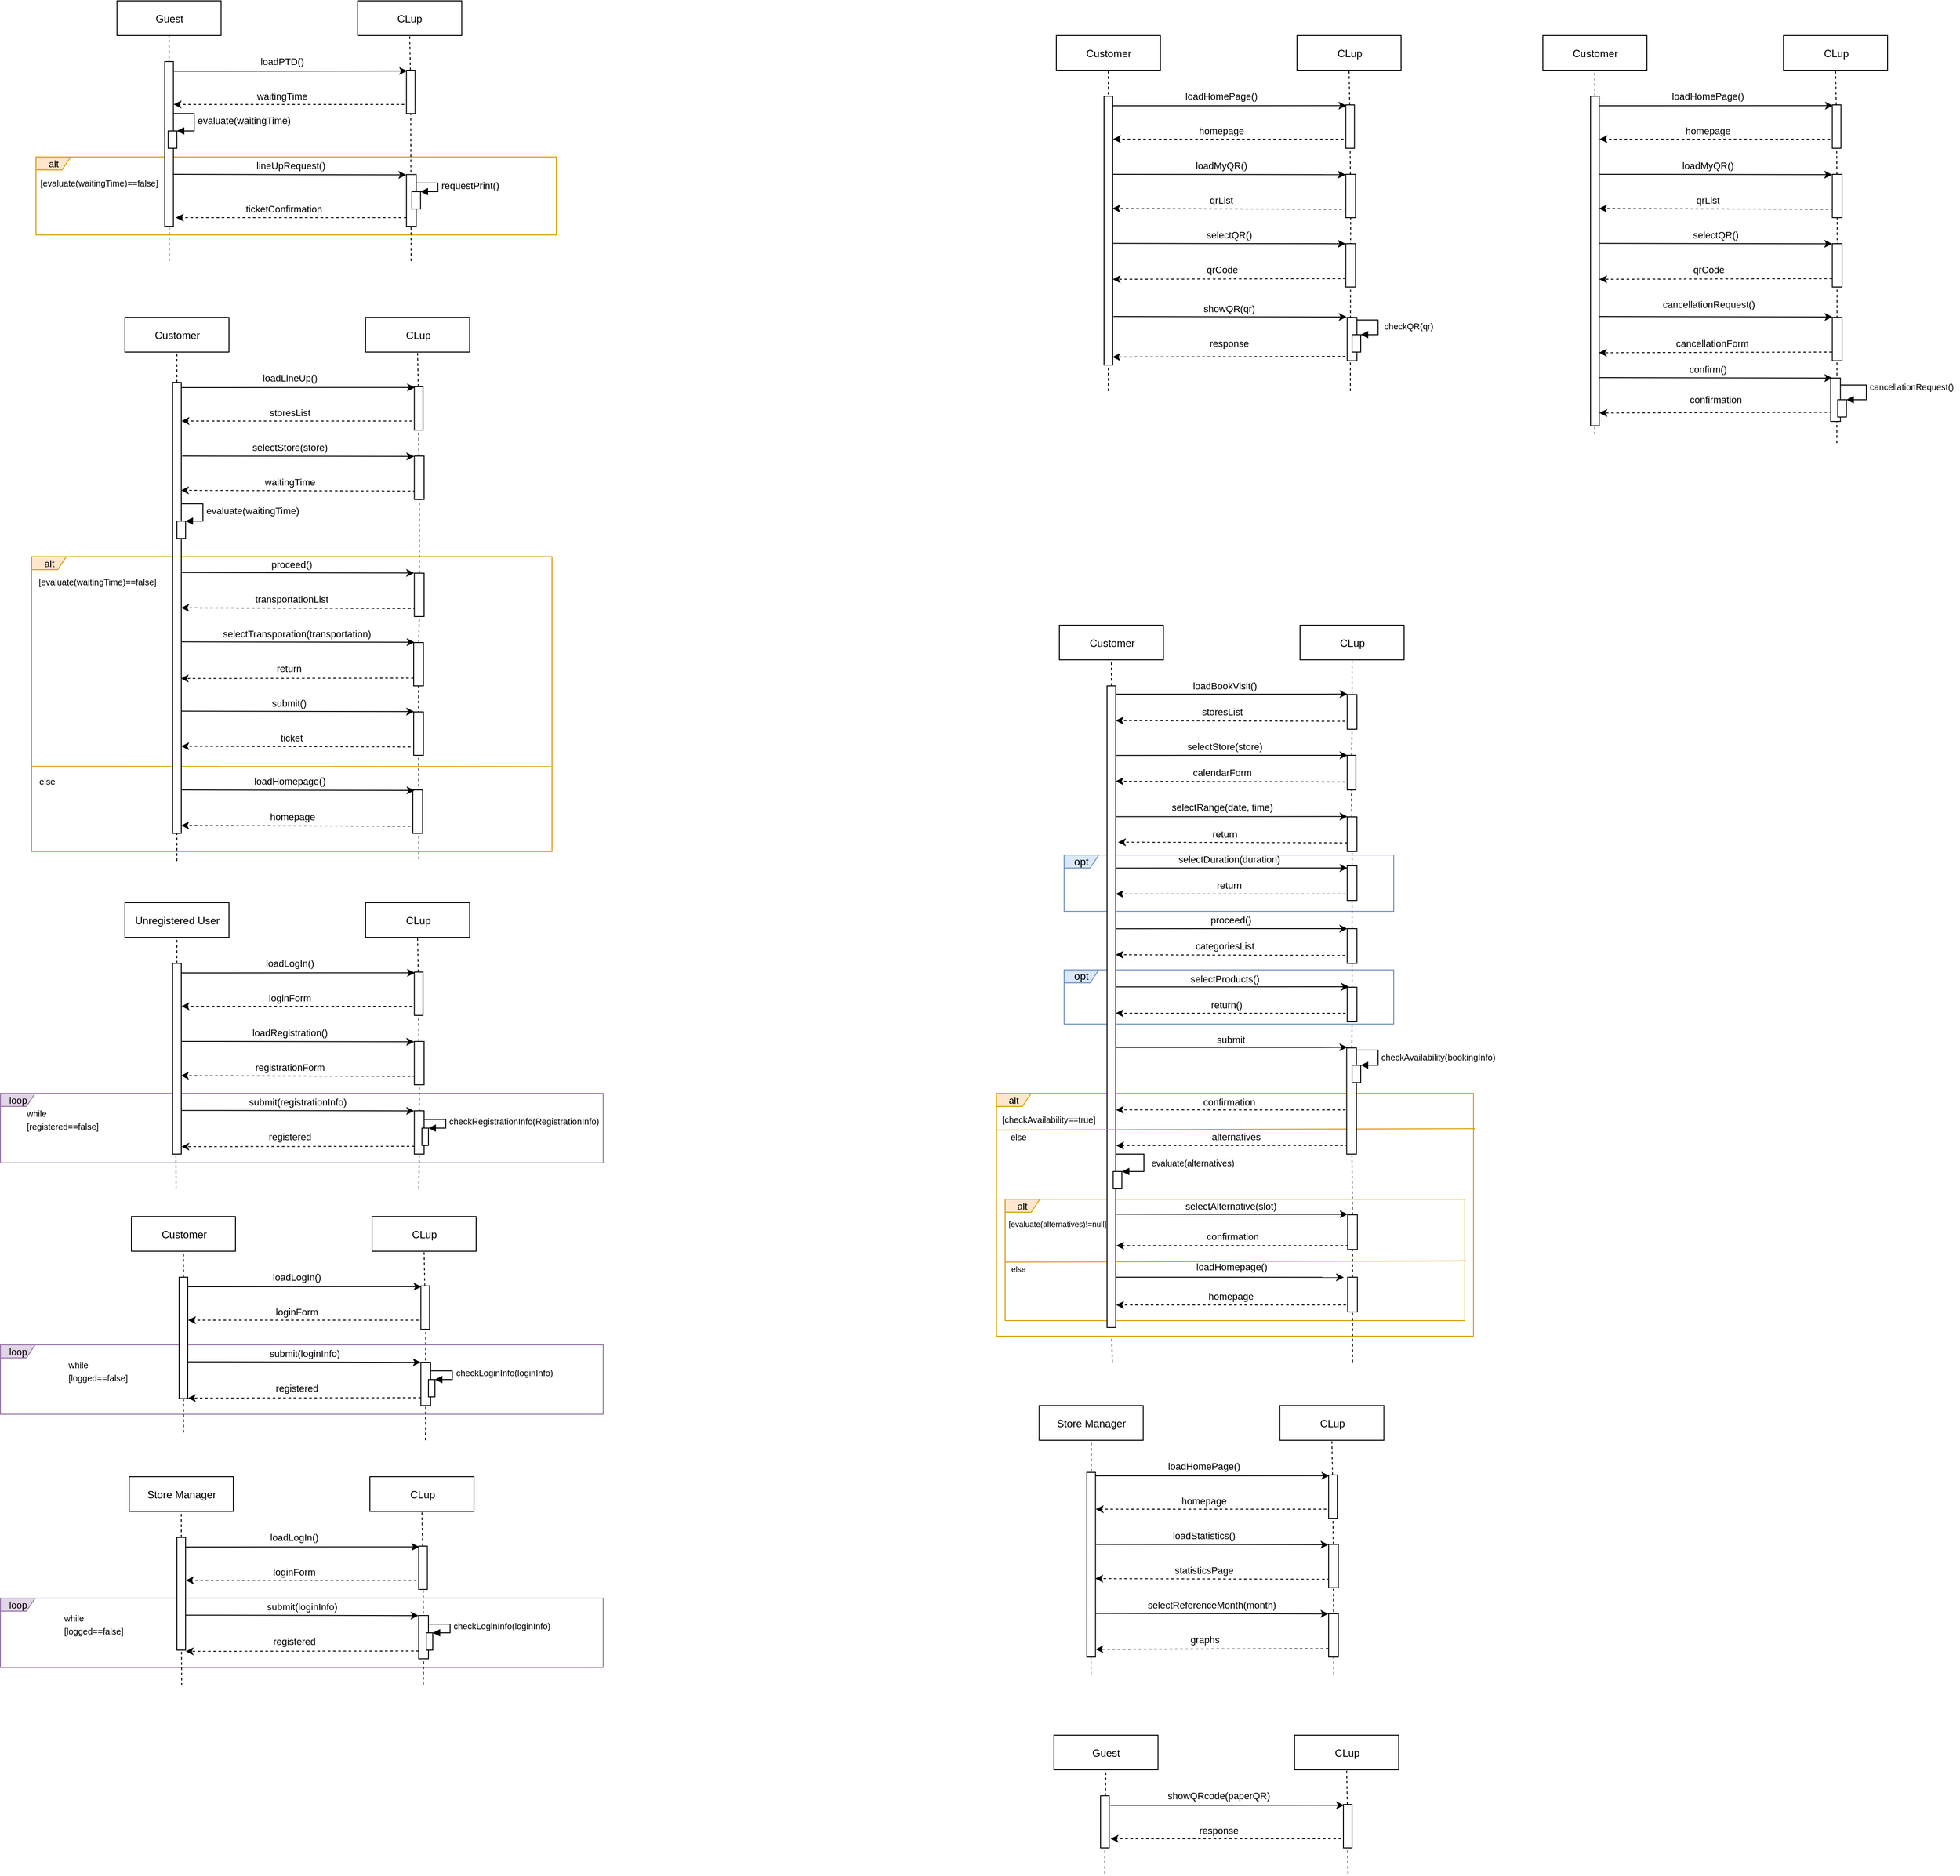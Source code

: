 <mxfile version="13.7.9" type="device"><diagram id="-q5ZPyXcglBIL24gN3nK" name="Page-1"><mxGraphModel dx="1024" dy="592" grid="1" gridSize="10" guides="1" tooltips="1" connect="1" arrows="1" fold="1" page="1" pageScale="1" pageWidth="583" pageHeight="827" background="none" math="0" shadow="0"><root><mxCell id="0"/><mxCell id="1" parent="0"/><mxCell id="Rvs_FplvqVCALJwAQewd-3" value="" style="endArrow=none;dashed=1;html=1;fontSize=13;entryX=0.5;entryY=1;entryDx=0;entryDy=0;" parent="1" source="Rvs_FplvqVCALJwAQewd-39" target="Rvs_FplvqVCALJwAQewd-6" edge="1"><mxGeometry width="50" height="50" relative="1" as="geometry"><mxPoint x="1880" y="660" as="sourcePoint"/><mxPoint x="1869.5" y="240" as="targetPoint"/></mxGeometry></mxCell><mxCell id="Rvs_FplvqVCALJwAQewd-1" value="" style="endArrow=none;dashed=1;html=1;fontSize=11;entryX=0.5;entryY=1;entryDx=0;entryDy=0;" parent="1" target="Rvs_FplvqVCALJwAQewd-20" edge="1"><mxGeometry width="50" height="50" relative="1" as="geometry"><mxPoint x="2159" y="670" as="sourcePoint"/><mxPoint x="2157.5" y="325" as="targetPoint"/></mxGeometry></mxCell><mxCell id="Rvs_FplvqVCALJwAQewd-36" value="" style="edgeStyle=orthogonalEdgeStyle;html=1;align=left;spacingLeft=2;endArrow=block;rounded=0;entryX=1;entryY=0;entryDx=0;entryDy=0;entryPerimeter=0;" parent="1" target="Rvs_FplvqVCALJwAQewd-34" edge="1"><mxGeometry x="0.385" y="72" relative="1" as="geometry"><mxPoint x="2160" y="600" as="sourcePoint"/><Array as="points"><mxPoint x="2160" y="603"/><mxPoint x="2193" y="603"/><mxPoint x="2193" y="620"/></Array><mxPoint x="70" y="-57" as="offset"/><mxPoint x="2172.55" y="620" as="targetPoint"/></mxGeometry></mxCell><mxCell id="M0jH_utvmSFLla6BRrxA-12" value="opt" style="shape=umlFrame;whiteSpace=wrap;html=1;width=40;height=15;fillColor=#dae8fc;strokeColor=#6c8ebf;" parent="1" vertex="1"><mxGeometry x="1268" y="1277.5" width="380" height="62.5" as="geometry"/></mxCell><mxCell id="M0jH_utvmSFLla6BRrxA-11" value="opt" style="shape=umlFrame;whiteSpace=wrap;html=1;width=40;height=15;fillColor=#dae8fc;strokeColor=#6c8ebf;" parent="1" vertex="1"><mxGeometry x="1268" y="1145" width="380" height="65" as="geometry"/></mxCell><mxCell id="M0jH_utvmSFLla6BRrxA-1" value="" style="endArrow=classic;html=1;fontSize=15;exitX=0.923;exitY=0.175;exitDx=0;exitDy=0;exitPerimeter=0;entryX=-0.017;entryY=0.008;entryDx=0;entryDy=0;entryPerimeter=0;" parent="1" edge="1"><mxGeometry width="50" height="50" relative="1" as="geometry"><mxPoint x="1325.3" y="1160.1" as="sourcePoint"/><mxPoint x="1594.692" y="1160" as="targetPoint"/></mxGeometry></mxCell><mxCell id="-6WpPUS3q7-8Jz9_BIFg-160" value="" style="endArrow=classic;html=1;fontSize=15;exitX=0.923;exitY=0.175;exitDx=0;exitDy=0;exitPerimeter=0;entryX=-0.017;entryY=0.008;entryDx=0;entryDy=0;entryPerimeter=0;" parent="1" edge="1"><mxGeometry width="50" height="50" relative="1" as="geometry"><mxPoint x="1325.3" y="1100.76" as="sourcePoint"/><mxPoint x="1594.692" y="1100.66" as="targetPoint"/></mxGeometry></mxCell><mxCell id="__M2Cj6CMd2Ho9QnR-Id-146" value="" style="endArrow=none;dashed=1;html=1;fontSize=11;entryX=0.5;entryY=1;entryDx=0;entryDy=0;" parent="1" target="__M2Cj6CMd2Ho9QnR-Id-145" edge="1"><mxGeometry width="50" height="50" relative="1" as="geometry"><mxPoint x="1598" y="610" as="sourcePoint"/><mxPoint x="1596.5" y="325" as="targetPoint"/></mxGeometry></mxCell><mxCell id="-6WpPUS3q7-8Jz9_BIFg-214" value="" style="endArrow=classic;html=1;dashed=1;fontSize=15;exitX=-0.018;exitY=0.806;exitDx=0;exitDy=0;exitPerimeter=0;entryX=1.125;entryY=0.851;entryDx=0;entryDy=0;entryPerimeter=0;" parent="1" edge="1"><mxGeometry width="50" height="50" relative="1" as="geometry"><mxPoint x="1592.27" y="570" as="sourcePoint"/><mxPoint x="1323.722" y="570.76" as="targetPoint"/></mxGeometry></mxCell><mxCell id="-6WpPUS3q7-8Jz9_BIFg-217" value="" style="edgeStyle=orthogonalEdgeStyle;html=1;align=left;spacingLeft=2;endArrow=block;rounded=0;entryX=1;entryY=0;" parent="1" target="-6WpPUS3q7-8Jz9_BIFg-219" edge="1"><mxGeometry x="0.385" y="72" relative="1" as="geometry"><mxPoint x="1597.45" y="525" as="sourcePoint"/><Array as="points"><mxPoint x="1598" y="528"/><mxPoint x="1630" y="528"/><mxPoint x="1630" y="545"/></Array><mxPoint x="70" y="-57" as="offset"/></mxGeometry></mxCell><mxCell id="-6WpPUS3q7-8Jz9_BIFg-220" value="" style="verticalLabelPosition=bottom;verticalAlign=top;html=1;shape=mxgraph.basic.rect;fillColor2=none;strokeWidth=1;size=20;indent=5;fontSize=13;" parent="1" vertex="1"><mxGeometry x="1594.37" y="525" width="11.25" height="50" as="geometry"/></mxCell><mxCell id="-6WpPUS3q7-8Jz9_BIFg-178" value="" style="endArrow=classic;html=1;fontSize=15;exitX=0.923;exitY=0.175;exitDx=0;exitDy=0;exitPerimeter=0;entryX=-0.026;entryY=0.693;entryDx=0;entryDy=0;entryPerimeter=0;" parent="1" edge="1"><mxGeometry width="50" height="50" relative="1" as="geometry"><mxPoint x="1323.61" y="1632" as="sourcePoint"/><mxPoint x="1590.514" y="1632.12" as="targetPoint"/></mxGeometry></mxCell><mxCell id="-6WpPUS3q7-8Jz9_BIFg-165" value="" style="endArrow=classic;html=1;fontSize=15;exitX=0.923;exitY=0.175;exitDx=0;exitDy=0;exitPerimeter=0;entryX=-0.017;entryY=0.008;entryDx=0;entryDy=0;entryPerimeter=0;" parent="1" edge="1"><mxGeometry width="50" height="50" relative="1" as="geometry"><mxPoint x="1325" y="1230.1" as="sourcePoint"/><mxPoint x="1594.393" y="1230.0" as="targetPoint"/></mxGeometry></mxCell><mxCell id="byDmpFKTOGdS1A7jdBC0-81" value="" style="endArrow=classic;html=1;fontSize=15;exitX=0.923;exitY=0.175;exitDx=0;exitDy=0;exitPerimeter=0;entryX=-0.017;entryY=0.008;entryDx=0;entryDy=0;entryPerimeter=0;" parent="1" edge="1"><mxGeometry width="50" height="50" relative="1" as="geometry"><mxPoint x="1325.29" y="959.53" as="sourcePoint"/><mxPoint x="1594.682" y="959.43" as="targetPoint"/></mxGeometry></mxCell><mxCell id="-6WpPUS3q7-8Jz9_BIFg-156" value="" style="endArrow=classic;html=1;fontSize=15;exitX=0.923;exitY=0.175;exitDx=0;exitDy=0;exitPerimeter=0;entryX=-0.017;entryY=0.008;entryDx=0;entryDy=0;entryPerimeter=0;" parent="1" edge="1"><mxGeometry width="50" height="50" relative="1" as="geometry"><mxPoint x="1325.3" y="1030.1" as="sourcePoint"/><mxPoint x="1594.693" y="1030" as="targetPoint"/></mxGeometry></mxCell><mxCell id="__M2Cj6CMd2Ho9QnR-Id-111" value="" style="endArrow=classic;html=1;entryX=0.967;entryY=0.471;entryDx=0;entryDy=0;entryPerimeter=0;dashed=1;exitX=-0.015;exitY=0.441;exitDx=0;exitDy=0;exitPerimeter=0;" parent="1" edge="1"><mxGeometry width="50" height="50" relative="1" as="geometry"><mxPoint x="1595.361" y="1480" as="sourcePoint"/><mxPoint x="1328.01" y="1480.11" as="targetPoint"/></mxGeometry></mxCell><mxCell id="__M2Cj6CMd2Ho9QnR-Id-105" value="&lt;span style=&quot;font-size: 11px&quot;&gt;alt&lt;/span&gt;" style="shape=umlFrame;whiteSpace=wrap;html=1;width=40;height=15;align=center;fillColor=#ffe6cc;strokeColor=#d79b00;" parent="1" vertex="1"><mxGeometry x="1190" y="1420" width="550" height="280" as="geometry"/></mxCell><mxCell id="-6WpPUS3q7-8Jz9_BIFg-208" value="&lt;font style=&quot;font-size: 11px&quot;&gt;alt&lt;/font&gt;" style="shape=umlFrame;whiteSpace=wrap;html=1;width=40;height=15;align=center;fillColor=#ffe6cc;strokeColor=#d79b00;" parent="1" vertex="1"><mxGeometry x="1200" y="1542" width="530" height="140" as="geometry"/></mxCell><mxCell id="-6WpPUS3q7-8Jz9_BIFg-209" value="" style="endArrow=none;html=1;exitX=-0.001;exitY=0.518;exitDx=0;exitDy=0;exitPerimeter=0;entryX=1.003;entryY=0.508;entryDx=0;entryDy=0;entryPerimeter=0;fillColor=#ffe6cc;strokeColor=#d79b00;" parent="1" source="-6WpPUS3q7-8Jz9_BIFg-208" target="-6WpPUS3q7-8Jz9_BIFg-208" edge="1"><mxGeometry width="50" height="50" relative="1" as="geometry"><mxPoint x="1490" y="1610" as="sourcePoint"/><mxPoint x="1540" y="1560" as="targetPoint"/></mxGeometry></mxCell><mxCell id="-6WpPUS3q7-8Jz9_BIFg-173" value="" style="endArrow=classic;html=1;fontSize=15;exitX=0.923;exitY=0.175;exitDx=0;exitDy=0;exitPerimeter=0;entryX=-0.017;entryY=0.008;entryDx=0;entryDy=0;entryPerimeter=0;" parent="1" edge="1"><mxGeometry width="50" height="50" relative="1" as="geometry"><mxPoint x="1325" y="1366.91" as="sourcePoint"/><mxPoint x="1594.392" y="1366.81" as="targetPoint"/></mxGeometry></mxCell><mxCell id="-6WpPUS3q7-8Jz9_BIFg-176" value="" style="edgeStyle=orthogonalEdgeStyle;html=1;align=left;spacingLeft=2;endArrow=block;rounded=0;entryX=1;entryY=0;" parent="1" target="-6WpPUS3q7-8Jz9_BIFg-175" edge="1"><mxGeometry x="0.385" y="72" relative="1" as="geometry"><mxPoint x="1320" y="1490" as="sourcePoint"/><Array as="points"><mxPoint x="1360" y="1490"/><mxPoint x="1360" y="1510"/></Array><mxPoint x="70" y="-57" as="offset"/></mxGeometry></mxCell><mxCell id="-6WpPUS3q7-8Jz9_BIFg-182" value="" style="html=1;points=[];perimeter=orthogonalPerimeter;" parent="1" vertex="1"><mxGeometry x="1317.5" y="950" width="10" height="740" as="geometry"/></mxCell><mxCell id="-6WpPUS3q7-8Jz9_BIFg-205" value="" style="endArrow=none;html=1;exitX=-0.002;exitY=0.151;exitDx=0;exitDy=0;exitPerimeter=0;fillColor=#ffe6cc;strokeColor=#d79b00;entryX=1.003;entryY=0.145;entryDx=0;entryDy=0;entryPerimeter=0;" parent="1" source="__M2Cj6CMd2Ho9QnR-Id-105" target="__M2Cj6CMd2Ho9QnR-Id-105" edge="1"><mxGeometry width="50" height="50" relative="1" as="geometry"><mxPoint x="1206.015" y="1461.92" as="sourcePoint"/><mxPoint x="1710.005" y="1461.08" as="targetPoint"/></mxGeometry></mxCell><mxCell id="-6WpPUS3q7-8Jz9_BIFg-172" value="" style="edgeStyle=orthogonalEdgeStyle;html=1;align=left;spacingLeft=2;endArrow=block;rounded=0;entryX=1;entryY=0;" parent="1" target="-6WpPUS3q7-8Jz9_BIFg-171" edge="1"><mxGeometry x="0.385" y="72" relative="1" as="geometry"><mxPoint x="1604.7" y="1367.5" as="sourcePoint"/><Array as="points"><mxPoint x="1605" y="1370"/><mxPoint x="1630" y="1370"/><mxPoint x="1630" y="1388"/></Array><mxPoint x="70" y="-57" as="offset"/></mxGeometry></mxCell><mxCell id="-6WpPUS3q7-8Jz9_BIFg-195" value="" style="verticalLabelPosition=bottom;verticalAlign=top;html=1;shape=mxgraph.basic.rect;fillColor2=none;strokeWidth=1;size=20;indent=5;fontSize=13;" parent="1" vertex="1"><mxGeometry x="1593.76" y="1367.5" width="11.25" height="122.5" as="geometry"/></mxCell><mxCell id="-6WpPUS3q7-8Jz9_BIFg-151" value="&lt;font style=&quot;font-size: 11px&quot;&gt;alt&lt;/font&gt;" style="shape=umlFrame;whiteSpace=wrap;html=1;width=40;height=15;align=center;fillColor=#ffe6cc;strokeColor=#d79b00;" parent="1" vertex="1"><mxGeometry x="82.5" y="340" width="600" height="90" as="geometry"/></mxCell><mxCell id="-6WpPUS3q7-8Jz9_BIFg-135" value="&lt;font style=&quot;font-size: 11px&quot;&gt;alt&lt;/font&gt;" style="shape=umlFrame;whiteSpace=wrap;html=1;width=40;height=15;align=center;fillColor=#ffe6cc;strokeColor=#d79b00;" parent="1" vertex="1"><mxGeometry x="77.5" y="801" width="600" height="340" as="geometry"/></mxCell><mxCell id="-6WpPUS3q7-8Jz9_BIFg-136" value="" style="endArrow=none;html=1;fillColor=#ffe6cc;strokeColor=#d79b00;entryX=1;entryY=0.712;entryDx=0;entryDy=0;entryPerimeter=0;exitX=-0.001;exitY=0.711;exitDx=0;exitDy=0;exitPerimeter=0;" parent="1" source="-6WpPUS3q7-8Jz9_BIFg-135" target="-6WpPUS3q7-8Jz9_BIFg-135" edge="1"><mxGeometry width="50" height="50" relative="1" as="geometry"><mxPoint x="107" y="1042" as="sourcePoint"/><mxPoint x="665" y="1042" as="targetPoint"/></mxGeometry></mxCell><mxCell id="-6WpPUS3q7-8Jz9_BIFg-44" value="&lt;font style=&quot;font-size: 11px&quot;&gt;loop&lt;/font&gt;" style="shape=umlFrame;whiteSpace=wrap;html=1;width=40;height=15;align=center;fillColor=#e1d5e7;strokeColor=#9673a6;" parent="1" vertex="1"><mxGeometry x="41.5" y="1420" width="695" height="80" as="geometry"/></mxCell><mxCell id="-6WpPUS3q7-8Jz9_BIFg-76" value="&lt;font style=&quot;font-size: 11px&quot;&gt;loop&lt;/font&gt;" style="shape=umlFrame;whiteSpace=wrap;html=1;width=40;height=15;align=center;fillColor=#e1d5e7;strokeColor=#9673a6;" parent="1" vertex="1"><mxGeometry x="41.5" y="1710" width="695" height="80" as="geometry"/></mxCell><mxCell id="-6WpPUS3q7-8Jz9_BIFg-102" value="&lt;font style=&quot;font-size: 11px&quot;&gt;loop&lt;/font&gt;" style="shape=umlFrame;whiteSpace=wrap;html=1;width=40;height=15;align=center;fillColor=#e1d5e7;strokeColor=#9673a6;" parent="1" vertex="1"><mxGeometry x="41.5" y="2002" width="695" height="80" as="geometry"/></mxCell><mxCell id="byDmpFKTOGdS1A7jdBC0-61" value="" style="endArrow=none;dashed=1;html=1;fontSize=13;entryX=0.5;entryY=1;entryDx=0;entryDy=0;" parent="1" source="-6WpPUS3q7-8Jz9_BIFg-182" target="byDmpFKTOGdS1A7jdBC0-64" edge="1"><mxGeometry width="50" height="50" relative="1" as="geometry"><mxPoint x="1323" y="1720" as="sourcePoint"/><mxPoint x="1312" y="920" as="targetPoint"/></mxGeometry></mxCell><mxCell id="byDmpFKTOGdS1A7jdBC0-60" value="" style="endArrow=none;dashed=1;html=1;fontSize=11;entryX=0.5;entryY=1;entryDx=0;entryDy=0;" parent="1" source="-6WpPUS3q7-8Jz9_BIFg-184" target="byDmpFKTOGdS1A7jdBC0-65" edge="1"><mxGeometry width="50" height="50" relative="1" as="geometry"><mxPoint x="1600" y="1720" as="sourcePoint"/><mxPoint x="1572.5" y="970" as="targetPoint"/></mxGeometry></mxCell><mxCell id="__M2Cj6CMd2Ho9QnR-Id-97" value="" style="endArrow=none;dashed=1;html=1;fontSize=11;entryX=0.5;entryY=1;entryDx=0;entryDy=0;" parent="1" target="__M2Cj6CMd2Ho9QnR-Id-96" edge="1"><mxGeometry width="50" height="50" relative="1" as="geometry"><mxPoint x="515" y="460" as="sourcePoint"/><mxPoint x="515.9" y="200" as="targetPoint"/></mxGeometry></mxCell><mxCell id="__M2Cj6CMd2Ho9QnR-Id-69" value="" style="endArrow=none;dashed=1;html=1;fontSize=13;entryX=0.5;entryY=1;entryDx=0;entryDy=0;" parent="1" target="__M2Cj6CMd2Ho9QnR-Id-72" edge="1"><mxGeometry width="50" height="50" relative="1" as="geometry"><mxPoint x="236" y="460" as="sourcePoint"/><mxPoint x="225.4" y="200" as="targetPoint"/></mxGeometry></mxCell><mxCell id="-6WpPUS3q7-8Jz9_BIFg-140" value="evaluate(waitingTime)" style="edgeStyle=orthogonalEdgeStyle;html=1;align=left;spacingLeft=2;endArrow=block;rounded=0;entryX=1;entryY=0;" parent="1" target="-6WpPUS3q7-8Jz9_BIFg-139" edge="1"><mxGeometry relative="1" as="geometry"><mxPoint x="239.9" y="290" as="sourcePoint"/><Array as="points"><mxPoint x="264.9" y="290"/></Array></mxGeometry></mxCell><mxCell id="-6WpPUS3q7-8Jz9_BIFg-150" value="" style="html=1;points=[];perimeter=orthogonalPerimeter;" parent="1" vertex="1"><mxGeometry x="230.9" y="230" width="10" height="190" as="geometry"/></mxCell><mxCell id="byDmpFKTOGdS1A7jdBC0-200" value="" style="endArrow=none;dashed=1;html=1;fontSize=13;entryX=0.5;entryY=1;entryDx=0;entryDy=0;" parent="1" target="byDmpFKTOGdS1A7jdBC0-203" edge="1"><mxGeometry width="50" height="50" relative="1" as="geometry"><mxPoint x="245" y="1152.0" as="sourcePoint"/><mxPoint x="234.5" y="565" as="targetPoint"/></mxGeometry></mxCell><mxCell id="byDmpFKTOGdS1A7jdBC0-232" value="" style="endArrow=none;dashed=1;html=1;fontSize=11;entryX=0.5;entryY=1;entryDx=0;entryDy=0;" parent="1" target="byDmpFKTOGdS1A7jdBC0-231" edge="1"><mxGeometry width="50" height="50" relative="1" as="geometry"><mxPoint x="524" y="1150" as="sourcePoint"/><mxPoint x="521.74" y="870" as="targetPoint"/></mxGeometry></mxCell><mxCell id="-6WpPUS3q7-8Jz9_BIFg-133" value="" style="endArrow=classic;html=1;dashed=1;fontSize=15;exitX=0.13;exitY=0.806;exitDx=0;exitDy=0;exitPerimeter=0;entryX=0.972;entryY=0.825;entryDx=0;entryDy=0;entryPerimeter=0;" parent="1" edge="1"><mxGeometry width="50" height="50" relative="1" as="geometry"><mxPoint x="520.49" y="1111.8" as="sourcePoint"/><mxPoint x="249.997" y="1111" as="targetPoint"/></mxGeometry></mxCell><mxCell id="-6WpPUS3q7-8Jz9_BIFg-132" value="" style="endArrow=classic;html=1;dashed=1;fontSize=15;exitX=0.13;exitY=0.806;exitDx=0;exitDy=0;exitPerimeter=0;entryX=0.972;entryY=0.825;entryDx=0;entryDy=0;entryPerimeter=0;" parent="1" edge="1"><mxGeometry width="50" height="50" relative="1" as="geometry"><mxPoint x="520.49" y="1020.38" as="sourcePoint"/><mxPoint x="249.997" y="1019.58" as="targetPoint"/></mxGeometry></mxCell><mxCell id="-6WpPUS3q7-8Jz9_BIFg-131" value="" style="endArrow=classic;html=1;dashed=1;fontSize=15;exitX=0.13;exitY=0.806;exitDx=0;exitDy=0;exitPerimeter=0;entryX=0.972;entryY=0.825;entryDx=0;entryDy=0;entryPerimeter=0;" parent="1" edge="1"><mxGeometry width="50" height="50" relative="1" as="geometry"><mxPoint x="520.49" y="860.8" as="sourcePoint"/><mxPoint x="249.997" y="860" as="targetPoint"/></mxGeometry></mxCell><mxCell id="-6WpPUS3q7-8Jz9_BIFg-127" value="" style="html=1;points=[];perimeter=orthogonalPerimeter;" parent="1" vertex="1"><mxGeometry x="240" y="600" width="10" height="520" as="geometry"/></mxCell><mxCell id="-6WpPUS3q7-8Jz9_BIFg-41" value="" style="endArrow=none;dashed=1;html=1;fontSize=13;entryX=0.5;entryY=1;entryDx=0;entryDy=0;" parent="1" target="-6WpPUS3q7-8Jz9_BIFg-40" edge="1"><mxGeometry width="50" height="50" relative="1" as="geometry"><mxPoint x="245" y="1350" as="sourcePoint"/><mxPoint x="245" y="1330" as="targetPoint"/></mxGeometry></mxCell><mxCell id="byDmpFKTOGdS1A7jdBC0-62" value="loadBookVisit()" style="text;html=1;align=center;verticalAlign=middle;resizable=0;points=[];autosize=1;fontSize=11;" parent="1" vertex="1"><mxGeometry x="1407.5" y="940" width="90" height="20" as="geometry"/></mxCell><mxCell id="byDmpFKTOGdS1A7jdBC0-63" value="&lt;font style=&quot;font-size: 11px&quot;&gt;confirmation&lt;/font&gt;" style="text;html=1;align=center;verticalAlign=middle;resizable=0;points=[];autosize=1;fontSize=11;" parent="1" vertex="1"><mxGeometry x="1418" y="1420" width="80" height="20" as="geometry"/></mxCell><mxCell id="byDmpFKTOGdS1A7jdBC0-64" value="&lt;font style=&quot;font-size: 12px&quot;&gt;Customer&lt;/font&gt;" style="html=1;fontSize=13;" parent="1" vertex="1"><mxGeometry x="1262.5" y="880" width="120" height="40" as="geometry"/></mxCell><mxCell id="byDmpFKTOGdS1A7jdBC0-65" value="&lt;font style=&quot;font-size: 12px&quot;&gt;CLup&lt;/font&gt;" style="html=1;fontSize=13;" parent="1" vertex="1"><mxGeometry x="1540" y="880" width="120" height="40" as="geometry"/></mxCell><mxCell id="byDmpFKTOGdS1A7jdBC0-67" value="&lt;font style=&quot;font-size: 11px&quot;&gt;selectAlternative(slot)&lt;/font&gt;" style="text;html=1;align=center;verticalAlign=middle;resizable=0;points=[];autosize=1;fontSize=11;" parent="1" vertex="1"><mxGeometry x="1400.21" y="1540" width="120" height="20" as="geometry"/></mxCell><mxCell id="byDmpFKTOGdS1A7jdBC0-86" value="&lt;font style=&quot;font-size: 11px&quot;&gt;alternatives&lt;/font&gt;" style="text;html=1;align=center;verticalAlign=middle;resizable=0;points=[];autosize=1;fontSize=11;" parent="1" vertex="1"><mxGeometry x="1431.01" y="1460" width="70" height="20" as="geometry"/></mxCell><mxCell id="byDmpFKTOGdS1A7jdBC0-199" value="" style="endArrow=none;dashed=1;html=1;fontSize=11;entryX=0.5;entryY=1;entryDx=0;entryDy=0;" parent="1" source="byDmpFKTOGdS1A7jdBC0-227" target="byDmpFKTOGdS1A7jdBC0-204" edge="1"><mxGeometry width="50" height="50" relative="1" as="geometry"><mxPoint x="445" y="665" as="sourcePoint"/><mxPoint x="495" y="615" as="targetPoint"/></mxGeometry></mxCell><mxCell id="byDmpFKTOGdS1A7jdBC0-201" value="&lt;font style=&quot;font-size: 11px&quot;&gt;loadLineUp()&lt;/font&gt;" style="text;html=1;align=center;verticalAlign=middle;resizable=0;points=[];autosize=1;fontSize=11;" parent="1" vertex="1"><mxGeometry x="335" y="585" width="80" height="20" as="geometry"/></mxCell><mxCell id="byDmpFKTOGdS1A7jdBC0-202" value="&lt;font style=&quot;font-size: 11px&quot;&gt;storesList&lt;/font&gt;" style="text;html=1;align=center;verticalAlign=middle;resizable=0;points=[];autosize=1;fontSize=11;" parent="1" vertex="1"><mxGeometry x="345" y="625" width="60" height="20" as="geometry"/></mxCell><mxCell id="byDmpFKTOGdS1A7jdBC0-203" value="&lt;font style=&quot;font-size: 12px&quot;&gt;Customer&lt;/font&gt;" style="html=1;fontSize=13;" parent="1" vertex="1"><mxGeometry x="185" y="525" width="120" height="40" as="geometry"/></mxCell><mxCell id="byDmpFKTOGdS1A7jdBC0-204" value="&lt;font style=&quot;font-size: 12px&quot;&gt;CLup&lt;/font&gt;" style="html=1;fontSize=13;" parent="1" vertex="1"><mxGeometry x="462.5" y="525" width="120" height="40" as="geometry"/></mxCell><mxCell id="byDmpFKTOGdS1A7jdBC0-205" value="&lt;font style=&quot;font-size: 11px&quot;&gt;selectStore(store)&lt;/font&gt;" style="text;html=1;align=center;verticalAlign=middle;resizable=0;points=[];autosize=1;fontSize=11;" parent="1" vertex="1"><mxGeometry x="325" y="665" width="100" height="20" as="geometry"/></mxCell><mxCell id="byDmpFKTOGdS1A7jdBC0-206" value="&lt;font style=&quot;font-size: 11px&quot;&gt;selectTransporation(transportation)&lt;/font&gt;" style="text;html=1;align=center;verticalAlign=middle;resizable=0;points=[];autosize=1;fontSize=11;" parent="1" vertex="1"><mxGeometry x="288.24" y="880" width="190" height="20" as="geometry"/></mxCell><mxCell id="byDmpFKTOGdS1A7jdBC0-207" value="&lt;font style=&quot;font-size: 11px&quot;&gt;return&lt;/font&gt;" style="text;html=1;align=center;verticalAlign=middle;resizable=0;points=[];autosize=1;fontSize=11;" parent="1" vertex="1"><mxGeometry x="354.24" y="920" width="40" height="20" as="geometry"/></mxCell><mxCell id="byDmpFKTOGdS1A7jdBC0-209" value="" style="verticalLabelPosition=bottom;verticalAlign=top;html=1;shape=mxgraph.basic.rect;fillColor2=none;strokeWidth=1;size=20;indent=5;fontSize=13;" parent="1" vertex="1"><mxGeometry x="517.99" y="980" width="11.25" height="50" as="geometry"/></mxCell><mxCell id="byDmpFKTOGdS1A7jdBC0-210" value="&lt;font style=&quot;font-size: 11px&quot;&gt;submit()&lt;/font&gt;" style="text;html=1;align=center;verticalAlign=middle;resizable=0;points=[];autosize=1;fontSize=11;" parent="1" vertex="1"><mxGeometry x="344.24" y="960" width="60" height="20" as="geometry"/></mxCell><mxCell id="byDmpFKTOGdS1A7jdBC0-211" value="&lt;font style=&quot;font-size: 11px&quot;&gt;ticket&lt;/font&gt;" style="text;html=1;align=center;verticalAlign=middle;resizable=0;points=[];autosize=1;fontSize=11;" parent="1" vertex="1"><mxGeometry x="356.5" y="1000" width="40" height="20" as="geometry"/></mxCell><mxCell id="byDmpFKTOGdS1A7jdBC0-216" value="" style="endArrow=classic;html=1;dashed=1;fontSize=15;entryX=1.034;entryY=0.825;entryDx=0;entryDy=0;entryPerimeter=0;exitX=-0.256;exitY=0.79;exitDx=0;exitDy=0;exitPerimeter=0;" parent="1" source="byDmpFKTOGdS1A7jdBC0-227" edge="1"><mxGeometry width="50" height="50" relative="1" as="geometry"><mxPoint x="485" y="645" as="sourcePoint"/><mxPoint x="250.34" y="644.5" as="targetPoint"/></mxGeometry></mxCell><mxCell id="byDmpFKTOGdS1A7jdBC0-217" value="" style="endArrow=classic;html=1;dashed=1;fontSize=15;entryX=1.145;entryY=0.857;entryDx=0;entryDy=0;entryPerimeter=0;" parent="1" edge="1"><mxGeometry width="50" height="50" relative="1" as="geometry"><mxPoint x="518.24" y="941" as="sourcePoint"/><mxPoint x="249.44" y="941.42" as="targetPoint"/></mxGeometry></mxCell><mxCell id="byDmpFKTOGdS1A7jdBC0-219" value="" style="endArrow=classic;html=1;fontSize=15;entryX=0.068;entryY=0.018;entryDx=0;entryDy=0;entryPerimeter=0;" parent="1" target="byDmpFKTOGdS1A7jdBC0-227" edge="1"><mxGeometry width="50" height="50" relative="1" as="geometry"><mxPoint x="250" y="606" as="sourcePoint"/><mxPoint x="535" y="605" as="targetPoint"/></mxGeometry></mxCell><mxCell id="byDmpFKTOGdS1A7jdBC0-220" value="" style="endArrow=classic;html=1;fontSize=15;entryX=-0.017;entryY=0.008;entryDx=0;entryDy=0;entryPerimeter=0;" parent="1" target="byDmpFKTOGdS1A7jdBC0-229" edge="1"><mxGeometry width="50" height="50" relative="1" as="geometry"><mxPoint x="251" y="685" as="sourcePoint"/><mxPoint x="495" y="684" as="targetPoint"/></mxGeometry></mxCell><mxCell id="byDmpFKTOGdS1A7jdBC0-225" value="&lt;font style=&quot;font-size: 11px&quot;&gt;waitingTime&lt;/font&gt;" style="text;html=1;align=center;verticalAlign=middle;resizable=0;points=[];autosize=1;fontSize=11;" parent="1" vertex="1"><mxGeometry x="340" y="705" width="70" height="20" as="geometry"/></mxCell><mxCell id="byDmpFKTOGdS1A7jdBC0-226" value="" style="endArrow=classic;html=1;dashed=1;fontSize=15;exitX=0.13;exitY=0.806;exitDx=0;exitDy=0;exitPerimeter=0;entryX=0.972;entryY=0.825;entryDx=0;entryDy=0;entryPerimeter=0;" parent="1" source="byDmpFKTOGdS1A7jdBC0-229" edge="1"><mxGeometry width="50" height="50" relative="1" as="geometry"><mxPoint x="511.25" y="725" as="sourcePoint"/><mxPoint x="249.72" y="724.5" as="targetPoint"/></mxGeometry></mxCell><mxCell id="byDmpFKTOGdS1A7jdBC0-227" value="" style="verticalLabelPosition=bottom;verticalAlign=top;html=1;shape=mxgraph.basic.rect;fillColor2=none;strokeWidth=1;size=20;indent=5;fontSize=13;" parent="1" vertex="1"><mxGeometry x="518.75" y="605" width="10" height="50" as="geometry"/></mxCell><mxCell id="byDmpFKTOGdS1A7jdBC0-228" value="" style="endArrow=none;dashed=1;html=1;fontSize=11;entryX=0.5;entryY=1;entryDx=0;entryDy=0;" parent="1" source="byDmpFKTOGdS1A7jdBC0-229" target="byDmpFKTOGdS1A7jdBC0-227" edge="1"><mxGeometry width="50" height="50" relative="1" as="geometry"><mxPoint x="515.82" y="845" as="sourcePoint"/><mxPoint x="525" y="565" as="targetPoint"/></mxGeometry></mxCell><mxCell id="byDmpFKTOGdS1A7jdBC0-229" value="" style="verticalLabelPosition=bottom;verticalAlign=top;html=1;shape=mxgraph.basic.rect;fillColor2=none;strokeWidth=1;size=20;indent=5;fontSize=13;" parent="1" vertex="1"><mxGeometry x="518.75" y="685" width="11.25" height="50" as="geometry"/></mxCell><mxCell id="byDmpFKTOGdS1A7jdBC0-230" value="" style="endArrow=none;dashed=1;html=1;fontSize=11;entryX=0.5;entryY=1;entryDx=0;entryDy=0;" parent="1" source="-6WpPUS3q7-8Jz9_BIFg-113" target="byDmpFKTOGdS1A7jdBC0-229" edge="1"><mxGeometry width="50" height="50" relative="1" as="geometry"><mxPoint x="515.852" y="845" as="sourcePoint"/><mxPoint x="522.5" y="650" as="targetPoint"/></mxGeometry></mxCell><mxCell id="byDmpFKTOGdS1A7jdBC0-231" value="" style="verticalLabelPosition=bottom;verticalAlign=top;html=1;shape=mxgraph.basic.rect;fillColor2=none;strokeWidth=1;size=20;indent=5;fontSize=13;" parent="1" vertex="1"><mxGeometry x="517.99" y="900" width="11.25" height="50" as="geometry"/></mxCell><mxCell id="__M2Cj6CMd2Ho9QnR-Id-68" value="" style="endArrow=none;dashed=1;html=1;fontSize=11;entryX=0.5;entryY=1;entryDx=0;entryDy=0;" parent="1" source="__M2Cj6CMd2Ho9QnR-Id-96" target="__M2Cj6CMd2Ho9QnR-Id-73" edge="1"><mxGeometry width="50" height="50" relative="1" as="geometry"><mxPoint x="435.9" y="300" as="sourcePoint"/><mxPoint x="485.9" y="250" as="targetPoint"/></mxGeometry></mxCell><mxCell id="__M2Cj6CMd2Ho9QnR-Id-70" value="&lt;font style=&quot;font-size: 11px&quot;&gt;loadPTD()&lt;/font&gt;" style="text;html=1;align=center;verticalAlign=middle;resizable=0;points=[];autosize=1;fontSize=11;" parent="1" vertex="1"><mxGeometry x="330.9" y="220" width="70" height="20" as="geometry"/></mxCell><mxCell id="__M2Cj6CMd2Ho9QnR-Id-71" value="&lt;font style=&quot;font-size: 11px&quot;&gt;waitingTime&lt;/font&gt;" style="text;html=1;align=center;verticalAlign=middle;resizable=0;points=[];autosize=1;fontSize=11;" parent="1" vertex="1"><mxGeometry x="330.9" y="260" width="70" height="20" as="geometry"/></mxCell><mxCell id="__M2Cj6CMd2Ho9QnR-Id-72" value="&lt;font style=&quot;font-size: 12px&quot;&gt;Guest&lt;/font&gt;" style="html=1;fontSize=13;" parent="1" vertex="1"><mxGeometry x="175.9" y="160" width="120" height="40" as="geometry"/></mxCell><mxCell id="__M2Cj6CMd2Ho9QnR-Id-73" value="&lt;font style=&quot;font-size: 12px&quot;&gt;CLup&lt;/font&gt;" style="html=1;fontSize=13;" parent="1" vertex="1"><mxGeometry x="453.4" y="160" width="120" height="40" as="geometry"/></mxCell><mxCell id="__M2Cj6CMd2Ho9QnR-Id-74" value="&lt;font style=&quot;font-size: 11px&quot;&gt;lineUpRequest()&lt;/font&gt;" style="text;html=1;align=center;verticalAlign=middle;resizable=0;points=[];autosize=1;fontSize=11;" parent="1" vertex="1"><mxGeometry x="330.9" y="340" width="90" height="20" as="geometry"/></mxCell><mxCell id="__M2Cj6CMd2Ho9QnR-Id-85" value="" style="endArrow=classic;html=1;dashed=1;fontSize=15;entryX=1.034;entryY=0.825;entryDx=0;entryDy=0;entryPerimeter=0;exitX=-0.256;exitY=0.79;exitDx=0;exitDy=0;exitPerimeter=0;" parent="1" source="__M2Cj6CMd2Ho9QnR-Id-96" edge="1"><mxGeometry width="50" height="50" relative="1" as="geometry"><mxPoint x="475.9" y="280" as="sourcePoint"/><mxPoint x="241.24" y="279.5" as="targetPoint"/></mxGeometry></mxCell><mxCell id="__M2Cj6CMd2Ho9QnR-Id-88" value="" style="endArrow=classic;html=1;fontSize=15;exitX=1.067;exitY=0.186;exitDx=0;exitDy=0;exitPerimeter=0;entryX=0.068;entryY=0.018;entryDx=0;entryDy=0;entryPerimeter=0;" parent="1" target="__M2Cj6CMd2Ho9QnR-Id-96" edge="1"><mxGeometry width="50" height="50" relative="1" as="geometry"><mxPoint x="241.57" y="241.16" as="sourcePoint"/><mxPoint x="525.9" y="240" as="targetPoint"/></mxGeometry></mxCell><mxCell id="__M2Cj6CMd2Ho9QnR-Id-89" value="" style="endArrow=classic;html=1;fontSize=15;entryX=-0.017;entryY=0.008;entryDx=0;entryDy=0;entryPerimeter=0;exitX=0.943;exitY=0.163;exitDx=0;exitDy=0;exitPerimeter=0;" parent="1" target="__M2Cj6CMd2Ho9QnR-Id-98" edge="1"><mxGeometry width="50" height="50" relative="1" as="geometry"><mxPoint x="240.33" y="360" as="sourcePoint"/><mxPoint x="485.9" y="359.22" as="targetPoint"/></mxGeometry></mxCell><mxCell id="__M2Cj6CMd2Ho9QnR-Id-94" value="&lt;font style=&quot;font-size: 11px&quot;&gt;ticketConfirmation&lt;/font&gt;" style="text;html=1;align=center;verticalAlign=middle;resizable=0;points=[];autosize=1;fontSize=11;" parent="1" vertex="1"><mxGeometry x="317.5" y="390" width="100" height="20" as="geometry"/></mxCell><mxCell id="__M2Cj6CMd2Ho9QnR-Id-96" value="" style="verticalLabelPosition=bottom;verticalAlign=top;html=1;shape=mxgraph.basic.rect;fillColor2=none;strokeWidth=1;size=20;indent=5;fontSize=13;" parent="1" vertex="1"><mxGeometry x="509.65" y="240" width="10" height="50" as="geometry"/></mxCell><mxCell id="__M2Cj6CMd2Ho9QnR-Id-98" value="" style="verticalLabelPosition=bottom;verticalAlign=top;html=1;shape=mxgraph.basic.rect;fillColor2=none;strokeWidth=1;size=20;indent=5;fontSize=13;" parent="1" vertex="1"><mxGeometry x="509.65" y="360.22" width="11.25" height="59.78" as="geometry"/></mxCell><mxCell id="__M2Cj6CMd2Ho9QnR-Id-103" value="&lt;font style=&quot;font-size: 10px&quot;&gt;checkAvailability(bookingInfo)&lt;/font&gt;" style="text;html=1;align=center;verticalAlign=middle;resizable=0;points=[];autosize=1;" parent="1" vertex="1"><mxGeometry x="1623.63" y="1367.5" width="150" height="20" as="geometry"/></mxCell><mxCell id="__M2Cj6CMd2Ho9QnR-Id-109" value="" style="endArrow=classic;html=1;fontSize=15;exitX=0.923;exitY=0.175;exitDx=0;exitDy=0;exitPerimeter=0;entryX=-0.026;entryY=0.693;entryDx=0;entryDy=0;entryPerimeter=0;" parent="1" edge="1"><mxGeometry width="50" height="50" relative="1" as="geometry"><mxPoint x="1328.01" y="1559.31" as="sourcePoint"/><mxPoint x="1594.914" y="1559.43" as="targetPoint"/></mxGeometry></mxCell><mxCell id="__M2Cj6CMd2Ho9QnR-Id-110" value="" style="endArrow=classic;html=1;entryX=1.214;entryY=0.31;entryDx=0;entryDy=0;entryPerimeter=0;dashed=1;" parent="1" edge="1"><mxGeometry width="50" height="50" relative="1" as="geometry"><mxPoint x="1592.5" y="1439" as="sourcePoint"/><mxPoint x="1327.64" y="1438.9" as="targetPoint"/></mxGeometry></mxCell><mxCell id="__M2Cj6CMd2Ho9QnR-Id-112" value="" style="endArrow=classic;html=1;dashed=1;exitX=0.077;exitY=0.888;exitDx=0;exitDy=0;exitPerimeter=0;" parent="1" source="-6WpPUS3q7-8Jz9_BIFg-198" edge="1"><mxGeometry width="50" height="50" relative="1" as="geometry"><mxPoint x="1592.99" y="1585" as="sourcePoint"/><mxPoint x="1328.01" y="1595.52" as="targetPoint"/></mxGeometry></mxCell><mxCell id="__M2Cj6CMd2Ho9QnR-Id-113" value="confirmation" style="edgeLabel;html=1;align=center;verticalAlign=middle;resizable=0;points=[];" parent="__M2Cj6CMd2Ho9QnR-Id-112" vertex="1" connectable="0"><mxGeometry x="0.153" relative="1" as="geometry"><mxPoint x="20.23" y="-10.64" as="offset"/></mxGeometry></mxCell><mxCell id="__M2Cj6CMd2Ho9QnR-Id-115" value="" style="endArrow=none;dashed=1;html=1;fontSize=11;entryX=0.5;entryY=1;entryDx=0;entryDy=0;" parent="1" source="__M2Cj6CMd2Ho9QnR-Id-143" target="__M2Cj6CMd2Ho9QnR-Id-120" edge="1"><mxGeometry width="50" height="50" relative="1" as="geometry"><mxPoint x="1519" y="340" as="sourcePoint"/><mxPoint x="1569" y="290" as="targetPoint"/></mxGeometry></mxCell><mxCell id="__M2Cj6CMd2Ho9QnR-Id-116" value="" style="endArrow=none;dashed=1;html=1;fontSize=13;entryX=0.5;entryY=1;entryDx=0;entryDy=0;" parent="1" target="__M2Cj6CMd2Ho9QnR-Id-119" edge="1"><mxGeometry width="50" height="50" relative="1" as="geometry"><mxPoint x="1319" y="610" as="sourcePoint"/><mxPoint x="1308.5" y="240" as="targetPoint"/></mxGeometry></mxCell><mxCell id="__M2Cj6CMd2Ho9QnR-Id-117" value="&lt;font style=&quot;font-size: 11px&quot;&gt;loadHomePage()&lt;/font&gt;" style="text;html=1;align=center;verticalAlign=middle;resizable=0;points=[];autosize=1;fontSize=11;" parent="1" vertex="1"><mxGeometry x="1399" y="260" width="100" height="20" as="geometry"/></mxCell><mxCell id="__M2Cj6CMd2Ho9QnR-Id-118" value="&lt;font style=&quot;font-size: 11px&quot;&gt;homepage&lt;/font&gt;" style="text;html=1;align=center;verticalAlign=middle;resizable=0;points=[];autosize=1;fontSize=11;" parent="1" vertex="1"><mxGeometry x="1414" y="300" width="70" height="20" as="geometry"/></mxCell><mxCell id="__M2Cj6CMd2Ho9QnR-Id-119" value="&lt;font style=&quot;font-size: 12px&quot;&gt;Customer&lt;/font&gt;" style="html=1;fontSize=13;" parent="1" vertex="1"><mxGeometry x="1259" y="200" width="120" height="40" as="geometry"/></mxCell><mxCell id="__M2Cj6CMd2Ho9QnR-Id-120" value="&lt;font style=&quot;font-size: 12px&quot;&gt;CLup&lt;/font&gt;" style="html=1;fontSize=13;" parent="1" vertex="1"><mxGeometry x="1536.5" y="200" width="120" height="40" as="geometry"/></mxCell><mxCell id="__M2Cj6CMd2Ho9QnR-Id-121" value="&lt;font style=&quot;font-size: 11px&quot;&gt;loadMyQR()&lt;/font&gt;" style="text;html=1;align=center;verticalAlign=middle;resizable=0;points=[];autosize=1;fontSize=11;" parent="1" vertex="1"><mxGeometry x="1414" y="340" width="70" height="20" as="geometry"/></mxCell><mxCell id="__M2Cj6CMd2Ho9QnR-Id-122" value="&lt;font style=&quot;font-size: 11px&quot;&gt;selectQR()&lt;/font&gt;" style="text;html=1;align=center;verticalAlign=middle;resizable=0;points=[];autosize=1;fontSize=11;" parent="1" vertex="1"><mxGeometry x="1423" y="420" width="70" height="20" as="geometry"/></mxCell><mxCell id="__M2Cj6CMd2Ho9QnR-Id-123" value="qrCode" style="text;html=1;align=center;verticalAlign=middle;resizable=0;points=[];autosize=1;fontSize=11;" parent="1" vertex="1"><mxGeometry x="1425" y="460" width="50" height="20" as="geometry"/></mxCell><mxCell id="__M2Cj6CMd2Ho9QnR-Id-132" value="" style="endArrow=classic;html=1;dashed=1;fontSize=15;entryX=1.034;entryY=0.825;entryDx=0;entryDy=0;entryPerimeter=0;exitX=-0.256;exitY=0.79;exitDx=0;exitDy=0;exitPerimeter=0;" parent="1" source="__M2Cj6CMd2Ho9QnR-Id-143" edge="1"><mxGeometry width="50" height="50" relative="1" as="geometry"><mxPoint x="1559" y="320" as="sourcePoint"/><mxPoint x="1324.34" y="319.5" as="targetPoint"/></mxGeometry></mxCell><mxCell id="__M2Cj6CMd2Ho9QnR-Id-133" value="" style="endArrow=classic;html=1;dashed=1;fontSize=15;exitX=-0.018;exitY=0.806;exitDx=0;exitDy=0;exitPerimeter=0;entryX=1.125;entryY=0.851;entryDx=0;entryDy=0;entryPerimeter=0;" parent="1" source="__M2Cj6CMd2Ho9QnR-Id-147" edge="1"><mxGeometry width="50" height="50" relative="1" as="geometry"><mxPoint x="1559" y="480" as="sourcePoint"/><mxPoint x="1324" y="481.06" as="targetPoint"/></mxGeometry></mxCell><mxCell id="__M2Cj6CMd2Ho9QnR-Id-135" value="" style="endArrow=classic;html=1;fontSize=15;entryX=0.068;entryY=0.018;entryDx=0;entryDy=0;entryPerimeter=0;" parent="1" target="__M2Cj6CMd2Ho9QnR-Id-143" edge="1"><mxGeometry width="50" height="50" relative="1" as="geometry"><mxPoint x="1324" y="281" as="sourcePoint"/><mxPoint x="1609" y="280" as="targetPoint"/></mxGeometry></mxCell><mxCell id="__M2Cj6CMd2Ho9QnR-Id-136" value="" style="endArrow=classic;html=1;fontSize=15;entryX=-0.017;entryY=0.008;entryDx=0;entryDy=0;entryPerimeter=0;exitX=1.06;exitY=0.166;exitDx=0;exitDy=0;exitPerimeter=0;" parent="1" target="__M2Cj6CMd2Ho9QnR-Id-145" edge="1"><mxGeometry width="50" height="50" relative="1" as="geometry"><mxPoint x="1324.6" y="359.96" as="sourcePoint"/><mxPoint x="1569" y="359" as="targetPoint"/></mxGeometry></mxCell><mxCell id="__M2Cj6CMd2Ho9QnR-Id-137" value="" style="endArrow=classic;html=1;fontSize=15;exitX=1.091;exitY=0.16;exitDx=0;exitDy=0;exitPerimeter=0;entryX=-0.017;entryY=0.002;entryDx=0;entryDy=0;entryPerimeter=0;" parent="1" target="__M2Cj6CMd2Ho9QnR-Id-147" edge="1"><mxGeometry width="50" height="50" relative="1" as="geometry"><mxPoint x="1323.66" y="439.6" as="sourcePoint"/><mxPoint x="1569" y="439" as="targetPoint"/></mxGeometry></mxCell><mxCell id="__M2Cj6CMd2Ho9QnR-Id-141" value="&lt;font style=&quot;font-size: 11px&quot;&gt;qrList&lt;/font&gt;" style="text;html=1;align=center;verticalAlign=middle;resizable=0;points=[];autosize=1;fontSize=11;" parent="1" vertex="1"><mxGeometry x="1429" y="380" width="40" height="20" as="geometry"/></mxCell><mxCell id="__M2Cj6CMd2Ho9QnR-Id-142" value="" style="endArrow=classic;html=1;dashed=1;fontSize=15;exitX=0.13;exitY=0.806;exitDx=0;exitDy=0;exitPerimeter=0;entryX=0.972;entryY=0.825;entryDx=0;entryDy=0;entryPerimeter=0;" parent="1" source="__M2Cj6CMd2Ho9QnR-Id-145" edge="1"><mxGeometry width="50" height="50" relative="1" as="geometry"><mxPoint x="1585.25" y="400" as="sourcePoint"/><mxPoint x="1323.72" y="399.5" as="targetPoint"/></mxGeometry></mxCell><mxCell id="__M2Cj6CMd2Ho9QnR-Id-143" value="" style="verticalLabelPosition=bottom;verticalAlign=top;html=1;shape=mxgraph.basic.rect;fillColor2=none;strokeWidth=1;size=20;indent=5;fontSize=13;" parent="1" vertex="1"><mxGeometry x="1592.75" y="280" width="10" height="50" as="geometry"/></mxCell><mxCell id="__M2Cj6CMd2Ho9QnR-Id-144" value="" style="endArrow=none;dashed=1;html=1;fontSize=11;entryX=0.5;entryY=1;entryDx=0;entryDy=0;" parent="1" source="__M2Cj6CMd2Ho9QnR-Id-145" target="__M2Cj6CMd2Ho9QnR-Id-143" edge="1"><mxGeometry width="50" height="50" relative="1" as="geometry"><mxPoint x="1589.82" y="520" as="sourcePoint"/><mxPoint x="1599" y="240" as="targetPoint"/></mxGeometry></mxCell><mxCell id="__M2Cj6CMd2Ho9QnR-Id-145" value="" style="verticalLabelPosition=bottom;verticalAlign=top;html=1;shape=mxgraph.basic.rect;fillColor2=none;strokeWidth=1;size=20;indent=5;fontSize=13;" parent="1" vertex="1"><mxGeometry x="1592.75" y="360" width="11.25" height="50" as="geometry"/></mxCell><mxCell id="__M2Cj6CMd2Ho9QnR-Id-147" value="" style="verticalLabelPosition=bottom;verticalAlign=top;html=1;shape=mxgraph.basic.rect;fillColor2=none;strokeWidth=1;size=20;indent=5;fontSize=13;" parent="1" vertex="1"><mxGeometry x="1592.75" y="440" width="11.25" height="50" as="geometry"/></mxCell><mxCell id="M0jH_utvmSFLla6BRrxA-2" value="&lt;font style=&quot;font-size: 11px&quot;&gt;selectDuration(duration)&lt;/font&gt;" style="text;html=1;align=center;verticalAlign=middle;resizable=0;points=[];autosize=1;" parent="1" vertex="1"><mxGeometry x="1392.8" y="1140" width="130" height="20" as="geometry"/></mxCell><mxCell id="M0jH_utvmSFLla6BRrxA-3" value="" style="endArrow=classic;html=1;entryX=1.214;entryY=0.31;entryDx=0;entryDy=0;entryPerimeter=0;dashed=1;" parent="1" edge="1"><mxGeometry width="50" height="50" relative="1" as="geometry"><mxPoint x="1592.58" y="1190" as="sourcePoint"/><mxPoint x="1327.504" y="1190" as="targetPoint"/></mxGeometry></mxCell><mxCell id="M0jH_utvmSFLla6BRrxA-4" value="&lt;font style=&quot;font-size: 11px&quot;&gt;return&lt;/font&gt;" style="text;html=1;align=center;verticalAlign=middle;resizable=0;points=[];autosize=1;" parent="1" vertex="1"><mxGeometry x="1437.8" y="1170" width="40" height="20" as="geometry"/></mxCell><mxCell id="M0jH_utvmSFLla6BRrxA-5" value="" style="endArrow=classic;html=1;fontSize=15;exitX=0.923;exitY=0.175;exitDx=0;exitDy=0;exitPerimeter=0;entryX=-0.017;entryY=0.008;entryDx=0;entryDy=0;entryPerimeter=0;" parent="1" edge="1"><mxGeometry width="50" height="50" relative="1" as="geometry"><mxPoint x="1327.11" y="1297.12" as="sourcePoint"/><mxPoint x="1596.502" y="1297.02" as="targetPoint"/></mxGeometry></mxCell><mxCell id="M0jH_utvmSFLla6BRrxA-6" value="" style="endArrow=classic;html=1;entryX=1.214;entryY=0.31;entryDx=0;entryDy=0;entryPerimeter=0;dashed=1;" parent="1" edge="1"><mxGeometry width="50" height="50" relative="1" as="geometry"><mxPoint x="1592.54" y="1327.5" as="sourcePoint"/><mxPoint x="1327.464" y="1327.5" as="targetPoint"/></mxGeometry></mxCell><mxCell id="M0jH_utvmSFLla6BRrxA-7" value="&lt;font style=&quot;font-size: 11px&quot;&gt;return()&lt;/font&gt;" style="text;html=1;align=center;verticalAlign=middle;resizable=0;points=[];autosize=1;" parent="1" vertex="1"><mxGeometry x="1430" y="1307.5" width="50" height="20" as="geometry"/></mxCell><mxCell id="M0jH_utvmSFLla6BRrxA-9" value="&lt;font style=&quot;font-size: 11px&quot;&gt;selectProducts()&lt;/font&gt;" style="text;html=1;align=center;verticalAlign=middle;resizable=0;points=[];autosize=1;" parent="1" vertex="1"><mxGeometry x="1407.5" y="1277.5" width="90" height="20" as="geometry"/></mxCell><mxCell id="-6WpPUS3q7-8Jz9_BIFg-1" value="" style="endArrow=none;dashed=1;html=1;fontSize=11;entryX=0.5;entryY=1;entryDx=0;entryDy=0;" parent="1" target="-6WpPUS3q7-8Jz9_BIFg-33" edge="1"><mxGeometry width="50" height="50" relative="1" as="geometry"><mxPoint x="524" y="1530" as="sourcePoint"/><mxPoint x="522.5" y="1410" as="targetPoint"/></mxGeometry></mxCell><mxCell id="-6WpPUS3q7-8Jz9_BIFg-2" value="" style="endArrow=none;dashed=1;html=1;fontSize=13;" parent="1" edge="1"><mxGeometry width="50" height="50" relative="1" as="geometry"><mxPoint x="244" y="1530" as="sourcePoint"/><mxPoint x="243.857" y="1490" as="targetPoint"/></mxGeometry></mxCell><mxCell id="-6WpPUS3q7-8Jz9_BIFg-3" value="" style="endArrow=none;dashed=1;html=1;fontSize=11;entryX=0.5;entryY=1;entryDx=0;entryDy=0;" parent="1" source="-6WpPUS3q7-8Jz9_BIFg-29" target="-6WpPUS3q7-8Jz9_BIFg-8" edge="1"><mxGeometry width="50" height="50" relative="1" as="geometry"><mxPoint x="445" y="1340" as="sourcePoint"/><mxPoint x="495" y="1290" as="targetPoint"/></mxGeometry></mxCell><mxCell id="-6WpPUS3q7-8Jz9_BIFg-4" value="" style="endArrow=none;dashed=1;html=1;fontSize=13;entryX=0.5;entryY=1;entryDx=0;entryDy=0;" parent="1" target="-6WpPUS3q7-8Jz9_BIFg-7" edge="1"><mxGeometry width="50" height="50" relative="1" as="geometry"><mxPoint x="245" y="1270" as="sourcePoint"/><mxPoint x="234.5" y="1240" as="targetPoint"/></mxGeometry></mxCell><mxCell id="-6WpPUS3q7-8Jz9_BIFg-5" value="&lt;font style=&quot;font-size: 11px&quot;&gt;loadLogIn()&lt;/font&gt;" style="text;html=1;align=center;verticalAlign=middle;resizable=0;points=[];autosize=1;fontSize=11;" parent="1" vertex="1"><mxGeometry x="340" y="1260" width="70" height="20" as="geometry"/></mxCell><mxCell id="-6WpPUS3q7-8Jz9_BIFg-6" value="&lt;font style=&quot;font-size: 11px&quot;&gt;loginForm&lt;/font&gt;" style="text;html=1;align=center;verticalAlign=middle;resizable=0;points=[];autosize=1;fontSize=11;" parent="1" vertex="1"><mxGeometry x="345" y="1300" width="60" height="20" as="geometry"/></mxCell><mxCell id="-6WpPUS3q7-8Jz9_BIFg-7" value="&lt;font style=&quot;font-size: 12px&quot;&gt;Unregistered User&lt;/font&gt;" style="html=1;fontSize=13;" parent="1" vertex="1"><mxGeometry x="185" y="1200" width="120" height="40" as="geometry"/></mxCell><mxCell id="-6WpPUS3q7-8Jz9_BIFg-8" value="&lt;font style=&quot;font-size: 12px&quot;&gt;CLup&lt;/font&gt;" style="html=1;fontSize=13;" parent="1" vertex="1"><mxGeometry x="462.5" y="1200" width="120" height="40" as="geometry"/></mxCell><mxCell id="-6WpPUS3q7-8Jz9_BIFg-9" value="&lt;font style=&quot;font-size: 11px&quot;&gt;loadRegistration()&lt;/font&gt;" style="text;html=1;align=center;verticalAlign=middle;resizable=0;points=[];autosize=1;fontSize=11;" parent="1" vertex="1"><mxGeometry x="325" y="1340" width="100" height="20" as="geometry"/></mxCell><mxCell id="-6WpPUS3q7-8Jz9_BIFg-10" value="&lt;font style=&quot;font-size: 11px&quot;&gt;submit(registrationInfo)&lt;/font&gt;" style="text;html=1;align=center;verticalAlign=middle;resizable=0;points=[];autosize=1;fontSize=11;" parent="1" vertex="1"><mxGeometry x="319" y="1420" width="130" height="20" as="geometry"/></mxCell><mxCell id="-6WpPUS3q7-8Jz9_BIFg-11" value="&lt;font style=&quot;font-size: 11px&quot;&gt;registered&lt;/font&gt;" style="text;html=1;align=center;verticalAlign=middle;resizable=0;points=[];autosize=1;fontSize=11;" parent="1" vertex="1"><mxGeometry x="345" y="1460" width="60" height="20" as="geometry"/></mxCell><mxCell id="-6WpPUS3q7-8Jz9_BIFg-17" value="" style="endArrow=none;dashed=1;html=1;fontSize=13;" parent="1" edge="1"><mxGeometry width="50" height="50" relative="1" as="geometry"><mxPoint x="244.219" y="1430" as="sourcePoint"/><mxPoint x="244.531" y="1410" as="targetPoint"/></mxGeometry></mxCell><mxCell id="-6WpPUS3q7-8Jz9_BIFg-19" value="" style="endArrow=classic;html=1;dashed=1;fontSize=15;entryX=1.034;entryY=0.825;entryDx=0;entryDy=0;entryPerimeter=0;exitX=-0.256;exitY=0.79;exitDx=0;exitDy=0;exitPerimeter=0;" parent="1" source="-6WpPUS3q7-8Jz9_BIFg-29" edge="1"><mxGeometry width="50" height="50" relative="1" as="geometry"><mxPoint x="485" y="1320" as="sourcePoint"/><mxPoint x="250.34" y="1319.5" as="targetPoint"/></mxGeometry></mxCell><mxCell id="-6WpPUS3q7-8Jz9_BIFg-20" value="" style="endArrow=classic;html=1;dashed=1;fontSize=15;entryX=1.145;entryY=0.857;entryDx=0;entryDy=0;entryPerimeter=0;" parent="1" edge="1"><mxGeometry width="50" height="50" relative="1" as="geometry"><mxPoint x="519" y="1481" as="sourcePoint"/><mxPoint x="250.2" y="1481.42" as="targetPoint"/></mxGeometry></mxCell><mxCell id="-6WpPUS3q7-8Jz9_BIFg-21" value="" style="endArrow=classic;html=1;fontSize=15;entryX=0.068;entryY=0.018;entryDx=0;entryDy=0;entryPerimeter=0;" parent="1" target="-6WpPUS3q7-8Jz9_BIFg-29" edge="1"><mxGeometry width="50" height="50" relative="1" as="geometry"><mxPoint x="250" y="1281" as="sourcePoint"/><mxPoint x="535" y="1280" as="targetPoint"/></mxGeometry></mxCell><mxCell id="-6WpPUS3q7-8Jz9_BIFg-22" value="" style="endArrow=classic;html=1;fontSize=15;entryX=-0.017;entryY=0.008;entryDx=0;entryDy=0;entryPerimeter=0;exitX=1.06;exitY=0.166;exitDx=0;exitDy=0;exitPerimeter=0;" parent="1" target="-6WpPUS3q7-8Jz9_BIFg-31" edge="1"><mxGeometry width="50" height="50" relative="1" as="geometry"><mxPoint x="250.6" y="1359.96" as="sourcePoint"/><mxPoint x="495" y="1359" as="targetPoint"/></mxGeometry></mxCell><mxCell id="-6WpPUS3q7-8Jz9_BIFg-23" value="" style="endArrow=classic;html=1;fontSize=15;exitX=1.091;exitY=0.16;exitDx=0;exitDy=0;exitPerimeter=0;entryX=-0.017;entryY=0.002;entryDx=0;entryDy=0;entryPerimeter=0;" parent="1" target="-6WpPUS3q7-8Jz9_BIFg-33" edge="1"><mxGeometry width="50" height="50" relative="1" as="geometry"><mxPoint x="249.66" y="1439.6" as="sourcePoint"/><mxPoint x="495" y="1439" as="targetPoint"/></mxGeometry></mxCell><mxCell id="-6WpPUS3q7-8Jz9_BIFg-26" value="" style="endArrow=none;dashed=1;html=1;fontSize=13;entryX=0.5;entryY=1;entryDx=0;entryDy=0;" parent="1" source="-6WpPUS3q7-8Jz9_BIFg-40" edge="1"><mxGeometry width="50" height="50" relative="1" as="geometry"><mxPoint x="245" y="1350" as="sourcePoint"/><mxPoint x="245" y="1330" as="targetPoint"/></mxGeometry></mxCell><mxCell id="-6WpPUS3q7-8Jz9_BIFg-27" value="registrationForm" style="text;html=1;align=center;verticalAlign=middle;resizable=0;points=[];autosize=1;fontSize=11;" parent="1" vertex="1"><mxGeometry x="325" y="1380" width="100" height="20" as="geometry"/></mxCell><mxCell id="-6WpPUS3q7-8Jz9_BIFg-28" value="" style="endArrow=classic;html=1;dashed=1;fontSize=15;exitX=0.13;exitY=0.806;exitDx=0;exitDy=0;exitPerimeter=0;entryX=0.972;entryY=0.825;entryDx=0;entryDy=0;entryPerimeter=0;" parent="1" source="-6WpPUS3q7-8Jz9_BIFg-31" edge="1"><mxGeometry width="50" height="50" relative="1" as="geometry"><mxPoint x="511.25" y="1400" as="sourcePoint"/><mxPoint x="249.72" y="1399.5" as="targetPoint"/></mxGeometry></mxCell><mxCell id="-6WpPUS3q7-8Jz9_BIFg-29" value="" style="verticalLabelPosition=bottom;verticalAlign=top;html=1;shape=mxgraph.basic.rect;fillColor2=none;strokeWidth=1;size=20;indent=5;fontSize=13;" parent="1" vertex="1"><mxGeometry x="518.75" y="1280" width="10" height="50" as="geometry"/></mxCell><mxCell id="-6WpPUS3q7-8Jz9_BIFg-30" value="" style="endArrow=none;dashed=1;html=1;fontSize=11;entryX=0.5;entryY=1;entryDx=0;entryDy=0;" parent="1" source="-6WpPUS3q7-8Jz9_BIFg-31" target="-6WpPUS3q7-8Jz9_BIFg-29" edge="1"><mxGeometry width="50" height="50" relative="1" as="geometry"><mxPoint x="515.82" y="1520" as="sourcePoint"/><mxPoint x="525" y="1240" as="targetPoint"/></mxGeometry></mxCell><mxCell id="-6WpPUS3q7-8Jz9_BIFg-31" value="" style="verticalLabelPosition=bottom;verticalAlign=top;html=1;shape=mxgraph.basic.rect;fillColor2=none;strokeWidth=1;size=20;indent=5;fontSize=13;" parent="1" vertex="1"><mxGeometry x="518.75" y="1360" width="11.25" height="50" as="geometry"/></mxCell><mxCell id="-6WpPUS3q7-8Jz9_BIFg-32" value="" style="endArrow=none;dashed=1;html=1;fontSize=11;entryX=0.5;entryY=1;entryDx=0;entryDy=0;" parent="1" source="-6WpPUS3q7-8Jz9_BIFg-33" target="-6WpPUS3q7-8Jz9_BIFg-31" edge="1"><mxGeometry width="50" height="50" relative="1" as="geometry"><mxPoint x="515.852" y="1520" as="sourcePoint"/><mxPoint x="522.5" y="1325" as="targetPoint"/></mxGeometry></mxCell><mxCell id="-6WpPUS3q7-8Jz9_BIFg-33" value="" style="verticalLabelPosition=bottom;verticalAlign=top;html=1;shape=mxgraph.basic.rect;fillColor2=none;strokeWidth=1;size=20;indent=5;fontSize=13;" parent="1" vertex="1"><mxGeometry x="518.75" y="1440" width="11.25" height="50" as="geometry"/></mxCell><mxCell id="-6WpPUS3q7-8Jz9_BIFg-40" value="" style="html=1;points=[];perimeter=orthogonalPerimeter;" parent="1" vertex="1"><mxGeometry x="240" y="1270" width="10" height="220" as="geometry"/></mxCell><mxCell id="-6WpPUS3q7-8Jz9_BIFg-42" value="" style="html=1;points=[];perimeter=orthogonalPerimeter;" parent="1" vertex="1"><mxGeometry x="527.5" y="1460" width="7.5" height="20" as="geometry"/></mxCell><mxCell id="-6WpPUS3q7-8Jz9_BIFg-43" value="&lt;font style=&quot;font-size: 10px&quot;&gt;checkRegistrationInfo(RegistrationInfo)&lt;/font&gt;" style="edgeStyle=orthogonalEdgeStyle;html=1;align=left;spacingLeft=2;endArrow=block;rounded=0;entryX=1;entryY=0;exitX=0.979;exitY=0.2;exitDx=0;exitDy=0;exitPerimeter=0;" parent="1" source="-6WpPUS3q7-8Jz9_BIFg-33" target="-6WpPUS3q7-8Jz9_BIFg-42" edge="1"><mxGeometry relative="1" as="geometry"><mxPoint x="535" y="1450" as="sourcePoint"/><Array as="points"><mxPoint x="555" y="1450"/><mxPoint x="555" y="1460"/></Array></mxGeometry></mxCell><mxCell id="-6WpPUS3q7-8Jz9_BIFg-46" value="&lt;font style=&quot;font-size: 10px&quot;&gt;while&lt;br&gt;[registered==false]&lt;/font&gt;" style="text;html=1;align=left;verticalAlign=middle;resizable=0;points=[];autosize=1;" parent="1" vertex="1"><mxGeometry x="70" y="1430" width="100" height="40" as="geometry"/></mxCell><mxCell id="-6WpPUS3q7-8Jz9_BIFg-47" value="" style="endArrow=none;dashed=1;html=1;fontSize=13;" parent="1" edge="1"><mxGeometry width="50" height="50" relative="1" as="geometry"><mxPoint x="252.5" y="1730" as="sourcePoint"/><mxPoint x="252.5" y="1812" as="targetPoint"/></mxGeometry></mxCell><mxCell id="-6WpPUS3q7-8Jz9_BIFg-48" value="" style="endArrow=none;dashed=1;html=1;fontSize=11;entryX=0.5;entryY=1;entryDx=0;entryDy=0;" parent="1" target="-6WpPUS3q7-8Jz9_BIFg-72" edge="1"><mxGeometry width="50" height="50" relative="1" as="geometry"><mxPoint x="531.5" y="1820" as="sourcePoint"/><mxPoint x="530" y="1700" as="targetPoint"/></mxGeometry></mxCell><mxCell id="-6WpPUS3q7-8Jz9_BIFg-50" value="" style="endArrow=none;dashed=1;html=1;fontSize=11;entryX=0.5;entryY=1;entryDx=0;entryDy=0;" parent="1" source="-6WpPUS3q7-8Jz9_BIFg-68" target="-6WpPUS3q7-8Jz9_BIFg-55" edge="1"><mxGeometry width="50" height="50" relative="1" as="geometry"><mxPoint x="452.5" y="1702" as="sourcePoint"/><mxPoint x="502.5" y="1652" as="targetPoint"/></mxGeometry></mxCell><mxCell id="-6WpPUS3q7-8Jz9_BIFg-51" value="" style="endArrow=none;dashed=1;html=1;fontSize=13;entryX=0.5;entryY=1;entryDx=0;entryDy=0;" parent="1" target="-6WpPUS3q7-8Jz9_BIFg-54" edge="1"><mxGeometry width="50" height="50" relative="1" as="geometry"><mxPoint x="252.5" y="1632" as="sourcePoint"/><mxPoint x="242" y="1602" as="targetPoint"/></mxGeometry></mxCell><mxCell id="-6WpPUS3q7-8Jz9_BIFg-52" value="&lt;font style=&quot;font-size: 11px&quot;&gt;loadLogIn()&lt;/font&gt;" style="text;html=1;align=center;verticalAlign=middle;resizable=0;points=[];autosize=1;fontSize=11;" parent="1" vertex="1"><mxGeometry x="347.5" y="1622" width="70" height="20" as="geometry"/></mxCell><mxCell id="-6WpPUS3q7-8Jz9_BIFg-53" value="&lt;font style=&quot;font-size: 11px&quot;&gt;loginForm&lt;/font&gt;" style="text;html=1;align=center;verticalAlign=middle;resizable=0;points=[];autosize=1;fontSize=11;" parent="1" vertex="1"><mxGeometry x="352.5" y="1662" width="60" height="20" as="geometry"/></mxCell><mxCell id="-6WpPUS3q7-8Jz9_BIFg-54" value="&lt;font style=&quot;font-size: 12px&quot;&gt;Customer&lt;/font&gt;" style="html=1;fontSize=13;" parent="1" vertex="1"><mxGeometry x="192.5" y="1562" width="120" height="40" as="geometry"/></mxCell><mxCell id="-6WpPUS3q7-8Jz9_BIFg-55" value="&lt;font style=&quot;font-size: 12px&quot;&gt;CLup&lt;/font&gt;" style="html=1;fontSize=13;" parent="1" vertex="1"><mxGeometry x="470" y="1562" width="120" height="40" as="geometry"/></mxCell><mxCell id="-6WpPUS3q7-8Jz9_BIFg-57" value="&lt;font style=&quot;font-size: 11px&quot;&gt;submit(loginInfo)&lt;/font&gt;" style="text;html=1;align=center;verticalAlign=middle;resizable=0;points=[];autosize=1;fontSize=11;" parent="1" vertex="1"><mxGeometry x="341.5" y="1710" width="100" height="20" as="geometry"/></mxCell><mxCell id="-6WpPUS3q7-8Jz9_BIFg-58" value="&lt;font style=&quot;font-size: 11px&quot;&gt;registered&lt;/font&gt;" style="text;html=1;align=center;verticalAlign=middle;resizable=0;points=[];autosize=1;fontSize=11;" parent="1" vertex="1"><mxGeometry x="352.5" y="1750" width="60" height="20" as="geometry"/></mxCell><mxCell id="-6WpPUS3q7-8Jz9_BIFg-59" value="" style="endArrow=none;dashed=1;html=1;fontSize=13;" parent="1" edge="1"><mxGeometry width="50" height="50" relative="1" as="geometry"><mxPoint x="251.719" y="1702" as="sourcePoint"/><mxPoint x="252.031" y="1682" as="targetPoint"/></mxGeometry></mxCell><mxCell id="-6WpPUS3q7-8Jz9_BIFg-60" value="" style="endArrow=classic;html=1;dashed=1;fontSize=15;entryX=1.034;entryY=0.825;entryDx=0;entryDy=0;entryPerimeter=0;exitX=-0.256;exitY=0.79;exitDx=0;exitDy=0;exitPerimeter=0;" parent="1" source="-6WpPUS3q7-8Jz9_BIFg-68" edge="1"><mxGeometry width="50" height="50" relative="1" as="geometry"><mxPoint x="492.5" y="1682" as="sourcePoint"/><mxPoint x="257.84" y="1681.5" as="targetPoint"/></mxGeometry></mxCell><mxCell id="-6WpPUS3q7-8Jz9_BIFg-61" value="" style="endArrow=classic;html=1;dashed=1;fontSize=15;entryX=1.145;entryY=0.857;entryDx=0;entryDy=0;entryPerimeter=0;" parent="1" edge="1"><mxGeometry width="50" height="50" relative="1" as="geometry"><mxPoint x="526.5" y="1771" as="sourcePoint"/><mxPoint x="257.7" y="1771.42" as="targetPoint"/></mxGeometry></mxCell><mxCell id="-6WpPUS3q7-8Jz9_BIFg-62" value="" style="endArrow=classic;html=1;fontSize=15;entryX=0.068;entryY=0.018;entryDx=0;entryDy=0;entryPerimeter=0;" parent="1" target="-6WpPUS3q7-8Jz9_BIFg-68" edge="1"><mxGeometry width="50" height="50" relative="1" as="geometry"><mxPoint x="257.5" y="1643" as="sourcePoint"/><mxPoint x="542.5" y="1642" as="targetPoint"/></mxGeometry></mxCell><mxCell id="-6WpPUS3q7-8Jz9_BIFg-64" value="" style="endArrow=classic;html=1;fontSize=15;exitX=1.091;exitY=0.16;exitDx=0;exitDy=0;exitPerimeter=0;entryX=-0.017;entryY=0.002;entryDx=0;entryDy=0;entryPerimeter=0;" parent="1" target="-6WpPUS3q7-8Jz9_BIFg-72" edge="1"><mxGeometry width="50" height="50" relative="1" as="geometry"><mxPoint x="257.16" y="1729.6" as="sourcePoint"/><mxPoint x="502.5" y="1729" as="targetPoint"/></mxGeometry></mxCell><mxCell id="-6WpPUS3q7-8Jz9_BIFg-65" value="" style="endArrow=none;dashed=1;html=1;fontSize=13;entryX=0.5;entryY=1;entryDx=0;entryDy=0;" parent="1" source="-6WpPUS3q7-8Jz9_BIFg-73" edge="1"><mxGeometry width="50" height="50" relative="1" as="geometry"><mxPoint x="252.5" y="1712" as="sourcePoint"/><mxPoint x="252.5" y="1692" as="targetPoint"/></mxGeometry></mxCell><mxCell id="-6WpPUS3q7-8Jz9_BIFg-68" value="" style="verticalLabelPosition=bottom;verticalAlign=top;html=1;shape=mxgraph.basic.rect;fillColor2=none;strokeWidth=1;size=20;indent=5;fontSize=13;" parent="1" vertex="1"><mxGeometry x="526.25" y="1642" width="10" height="50" as="geometry"/></mxCell><mxCell id="-6WpPUS3q7-8Jz9_BIFg-69" value="" style="endArrow=none;dashed=1;html=1;fontSize=11;" parent="1" edge="1"><mxGeometry width="50" height="50" relative="1" as="geometry"><mxPoint x="531.591" y="1740" as="sourcePoint"/><mxPoint x="532" y="1691" as="targetPoint"/></mxGeometry></mxCell><mxCell id="-6WpPUS3q7-8Jz9_BIFg-72" value="" style="verticalLabelPosition=bottom;verticalAlign=top;html=1;shape=mxgraph.basic.rect;fillColor2=none;strokeWidth=1;size=20;indent=5;fontSize=13;" parent="1" vertex="1"><mxGeometry x="526.25" y="1730" width="11.25" height="50" as="geometry"/></mxCell><mxCell id="-6WpPUS3q7-8Jz9_BIFg-73" value="" style="html=1;points=[];perimeter=orthogonalPerimeter;" parent="1" vertex="1"><mxGeometry x="247.5" y="1632" width="10" height="140" as="geometry"/></mxCell><mxCell id="-6WpPUS3q7-8Jz9_BIFg-74" value="" style="html=1;points=[];perimeter=orthogonalPerimeter;" parent="1" vertex="1"><mxGeometry x="535" y="1750" width="7.5" height="20" as="geometry"/></mxCell><mxCell id="-6WpPUS3q7-8Jz9_BIFg-75" value="&lt;font style=&quot;font-size: 10px&quot;&gt;checkLoginInfo(loginInfo)&lt;/font&gt;" style="edgeStyle=orthogonalEdgeStyle;html=1;align=left;spacingLeft=2;endArrow=block;rounded=0;entryX=1;entryY=0;exitX=0.979;exitY=0.2;exitDx=0;exitDy=0;exitPerimeter=0;" parent="1" source="-6WpPUS3q7-8Jz9_BIFg-72" target="-6WpPUS3q7-8Jz9_BIFg-74" edge="1"><mxGeometry relative="1" as="geometry"><mxPoint x="542.5" y="1740" as="sourcePoint"/><Array as="points"><mxPoint x="562.5" y="1740"/><mxPoint x="562.5" y="1750"/></Array></mxGeometry></mxCell><mxCell id="-6WpPUS3q7-8Jz9_BIFg-77" value="&lt;font style=&quot;font-size: 10px&quot;&gt;while&lt;br&gt;[logged==false]&lt;/font&gt;" style="text;html=1;align=left;verticalAlign=middle;resizable=0;points=[];autosize=1;" parent="1" vertex="1"><mxGeometry x="117.5" y="1720" width="80" height="40" as="geometry"/></mxCell><mxCell id="-6WpPUS3q7-8Jz9_BIFg-78" value="" style="endArrow=none;dashed=1;html=1;fontSize=13;" parent="1" edge="1"><mxGeometry width="50" height="50" relative="1" as="geometry"><mxPoint x="250" y="2022" as="sourcePoint"/><mxPoint x="250.5" y="2102" as="targetPoint"/></mxGeometry></mxCell><mxCell id="-6WpPUS3q7-8Jz9_BIFg-79" value="" style="endArrow=none;dashed=1;html=1;fontSize=11;entryX=0.5;entryY=1;entryDx=0;entryDy=0;" parent="1" target="-6WpPUS3q7-8Jz9_BIFg-98" edge="1"><mxGeometry width="50" height="50" relative="1" as="geometry"><mxPoint x="529" y="2102" as="sourcePoint"/><mxPoint x="527.5" y="1982" as="targetPoint"/></mxGeometry></mxCell><mxCell id="-6WpPUS3q7-8Jz9_BIFg-81" value="" style="endArrow=none;dashed=1;html=1;fontSize=11;entryX=0.5;entryY=1;entryDx=0;entryDy=0;" parent="1" source="-6WpPUS3q7-8Jz9_BIFg-95" target="-6WpPUS3q7-8Jz9_BIFg-86" edge="1"><mxGeometry width="50" height="50" relative="1" as="geometry"><mxPoint x="450" y="2002" as="sourcePoint"/><mxPoint x="500" y="1952" as="targetPoint"/></mxGeometry></mxCell><mxCell id="-6WpPUS3q7-8Jz9_BIFg-82" value="" style="endArrow=none;dashed=1;html=1;fontSize=13;entryX=0.5;entryY=1;entryDx=0;entryDy=0;" parent="1" target="-6WpPUS3q7-8Jz9_BIFg-85" edge="1"><mxGeometry width="50" height="50" relative="1" as="geometry"><mxPoint x="250" y="1932" as="sourcePoint"/><mxPoint x="239.5" y="1902" as="targetPoint"/></mxGeometry></mxCell><mxCell id="-6WpPUS3q7-8Jz9_BIFg-83" value="&lt;font style=&quot;font-size: 11px&quot;&gt;loadLogIn()&lt;/font&gt;" style="text;html=1;align=center;verticalAlign=middle;resizable=0;points=[];autosize=1;fontSize=11;" parent="1" vertex="1"><mxGeometry x="345" y="1922" width="70" height="20" as="geometry"/></mxCell><mxCell id="-6WpPUS3q7-8Jz9_BIFg-84" value="&lt;font style=&quot;font-size: 11px&quot;&gt;loginForm&lt;/font&gt;" style="text;html=1;align=center;verticalAlign=middle;resizable=0;points=[];autosize=1;fontSize=11;" parent="1" vertex="1"><mxGeometry x="350" y="1962" width="60" height="20" as="geometry"/></mxCell><mxCell id="-6WpPUS3q7-8Jz9_BIFg-85" value="&lt;font style=&quot;font-size: 12px&quot;&gt;Store Manager&lt;/font&gt;" style="html=1;fontSize=13;" parent="1" vertex="1"><mxGeometry x="190" y="1862" width="120" height="40" as="geometry"/></mxCell><mxCell id="-6WpPUS3q7-8Jz9_BIFg-86" value="&lt;font style=&quot;font-size: 12px&quot;&gt;CLup&lt;/font&gt;" style="html=1;fontSize=13;" parent="1" vertex="1"><mxGeometry x="467.5" y="1862" width="120" height="40" as="geometry"/></mxCell><mxCell id="-6WpPUS3q7-8Jz9_BIFg-87" value="&lt;font style=&quot;font-size: 11px&quot;&gt;submit(loginInfo)&lt;/font&gt;" style="text;html=1;align=center;verticalAlign=middle;resizable=0;points=[];autosize=1;fontSize=11;" parent="1" vertex="1"><mxGeometry x="339" y="2002" width="100" height="20" as="geometry"/></mxCell><mxCell id="-6WpPUS3q7-8Jz9_BIFg-88" value="&lt;font style=&quot;font-size: 11px&quot;&gt;registered&lt;/font&gt;" style="text;html=1;align=center;verticalAlign=middle;resizable=0;points=[];autosize=1;fontSize=11;" parent="1" vertex="1"><mxGeometry x="350" y="2042" width="60" height="20" as="geometry"/></mxCell><mxCell id="-6WpPUS3q7-8Jz9_BIFg-89" value="" style="endArrow=none;dashed=1;html=1;fontSize=13;" parent="1" edge="1"><mxGeometry width="50" height="50" relative="1" as="geometry"><mxPoint x="249.219" y="2002" as="sourcePoint"/><mxPoint x="249.531" y="1982" as="targetPoint"/></mxGeometry></mxCell><mxCell id="-6WpPUS3q7-8Jz9_BIFg-90" value="" style="endArrow=classic;html=1;dashed=1;fontSize=15;entryX=1.034;entryY=0.825;entryDx=0;entryDy=0;entryPerimeter=0;exitX=-0.256;exitY=0.79;exitDx=0;exitDy=0;exitPerimeter=0;" parent="1" source="-6WpPUS3q7-8Jz9_BIFg-95" edge="1"><mxGeometry width="50" height="50" relative="1" as="geometry"><mxPoint x="490" y="1982" as="sourcePoint"/><mxPoint x="255.34" y="1981.5" as="targetPoint"/></mxGeometry></mxCell><mxCell id="-6WpPUS3q7-8Jz9_BIFg-91" value="" style="endArrow=classic;html=1;dashed=1;fontSize=15;entryX=1.145;entryY=0.857;entryDx=0;entryDy=0;entryPerimeter=0;" parent="1" edge="1"><mxGeometry width="50" height="50" relative="1" as="geometry"><mxPoint x="524" y="2063" as="sourcePoint"/><mxPoint x="255.2" y="2063.42" as="targetPoint"/></mxGeometry></mxCell><mxCell id="-6WpPUS3q7-8Jz9_BIFg-92" value="" style="endArrow=classic;html=1;fontSize=15;entryX=0.068;entryY=0.018;entryDx=0;entryDy=0;entryPerimeter=0;" parent="1" target="-6WpPUS3q7-8Jz9_BIFg-95" edge="1"><mxGeometry width="50" height="50" relative="1" as="geometry"><mxPoint x="255" y="1943" as="sourcePoint"/><mxPoint x="540" y="1942" as="targetPoint"/></mxGeometry></mxCell><mxCell id="-6WpPUS3q7-8Jz9_BIFg-93" value="" style="endArrow=classic;html=1;fontSize=15;exitX=1.091;exitY=0.16;exitDx=0;exitDy=0;exitPerimeter=0;entryX=-0.017;entryY=0.002;entryDx=0;entryDy=0;entryPerimeter=0;" parent="1" target="-6WpPUS3q7-8Jz9_BIFg-98" edge="1"><mxGeometry width="50" height="50" relative="1" as="geometry"><mxPoint x="254.66" y="2021.6" as="sourcePoint"/><mxPoint x="500" y="2021" as="targetPoint"/></mxGeometry></mxCell><mxCell id="-6WpPUS3q7-8Jz9_BIFg-94" value="" style="endArrow=none;dashed=1;html=1;fontSize=13;entryX=0.5;entryY=1;entryDx=0;entryDy=0;" parent="1" source="-6WpPUS3q7-8Jz9_BIFg-99" edge="1"><mxGeometry width="50" height="50" relative="1" as="geometry"><mxPoint x="250" y="2012" as="sourcePoint"/><mxPoint x="250" y="1992" as="targetPoint"/></mxGeometry></mxCell><mxCell id="-6WpPUS3q7-8Jz9_BIFg-95" value="" style="verticalLabelPosition=bottom;verticalAlign=top;html=1;shape=mxgraph.basic.rect;fillColor2=none;strokeWidth=1;size=20;indent=5;fontSize=13;" parent="1" vertex="1"><mxGeometry x="523.75" y="1942" width="10" height="50" as="geometry"/></mxCell><mxCell id="-6WpPUS3q7-8Jz9_BIFg-96" value="" style="endArrow=none;dashed=1;html=1;fontSize=11;" parent="1" target="-6WpPUS3q7-8Jz9_BIFg-95" edge="1"><mxGeometry width="50" height="50" relative="1" as="geometry"><mxPoint x="529.091" y="2032" as="sourcePoint"/><mxPoint x="528.75" y="2002" as="targetPoint"/></mxGeometry></mxCell><mxCell id="-6WpPUS3q7-8Jz9_BIFg-98" value="" style="verticalLabelPosition=bottom;verticalAlign=top;html=1;shape=mxgraph.basic.rect;fillColor2=none;strokeWidth=1;size=20;indent=5;fontSize=13;" parent="1" vertex="1"><mxGeometry x="523.75" y="2022" width="11.25" height="50" as="geometry"/></mxCell><mxCell id="-6WpPUS3q7-8Jz9_BIFg-99" value="" style="html=1;points=[];perimeter=orthogonalPerimeter;" parent="1" vertex="1"><mxGeometry x="245" y="1932" width="10" height="130" as="geometry"/></mxCell><mxCell id="-6WpPUS3q7-8Jz9_BIFg-100" value="" style="html=1;points=[];perimeter=orthogonalPerimeter;" parent="1" vertex="1"><mxGeometry x="532.5" y="2042" width="7.5" height="20" as="geometry"/></mxCell><mxCell id="-6WpPUS3q7-8Jz9_BIFg-101" value="&lt;font style=&quot;font-size: 10px&quot;&gt;checkLoginInfo(loginInfo)&lt;/font&gt;" style="edgeStyle=orthogonalEdgeStyle;html=1;align=left;spacingLeft=2;endArrow=block;rounded=0;entryX=1;entryY=0;exitX=0.979;exitY=0.2;exitDx=0;exitDy=0;exitPerimeter=0;" parent="1" source="-6WpPUS3q7-8Jz9_BIFg-98" target="-6WpPUS3q7-8Jz9_BIFg-100" edge="1"><mxGeometry relative="1" as="geometry"><mxPoint x="540" y="2032" as="sourcePoint"/><Array as="points"><mxPoint x="560" y="2032"/><mxPoint x="560" y="2042"/></Array></mxGeometry></mxCell><mxCell id="-6WpPUS3q7-8Jz9_BIFg-103" value="&lt;font style=&quot;font-size: 10px&quot;&gt;while&lt;br&gt;[logged==false]&lt;/font&gt;" style="text;html=1;align=left;verticalAlign=middle;resizable=0;points=[];autosize=1;" parent="1" vertex="1"><mxGeometry x="112.5" y="2012" width="80" height="40" as="geometry"/></mxCell><mxCell id="-6WpPUS3q7-8Jz9_BIFg-108" value="" style="html=1;points=[];perimeter=orthogonalPerimeter;" parent="1" vertex="1"><mxGeometry x="245" y="760" width="10" height="20" as="geometry"/></mxCell><mxCell id="-6WpPUS3q7-8Jz9_BIFg-109" value="evaluate(waitingTime)" style="edgeStyle=orthogonalEdgeStyle;html=1;align=left;spacingLeft=2;endArrow=block;rounded=0;entryX=1;entryY=0;" parent="1" target="-6WpPUS3q7-8Jz9_BIFg-108" edge="1"><mxGeometry relative="1" as="geometry"><mxPoint x="250" y="740" as="sourcePoint"/><Array as="points"><mxPoint x="275" y="740"/></Array></mxGeometry></mxCell><mxCell id="-6WpPUS3q7-8Jz9_BIFg-110" value="" style="endArrow=classic;html=1;fontSize=15;exitX=1.091;exitY=0.16;exitDx=0;exitDy=0;exitPerimeter=0;entryX=-0.017;entryY=0.002;entryDx=0;entryDy=0;entryPerimeter=0;" parent="1" edge="1"><mxGeometry width="50" height="50" relative="1" as="geometry"><mxPoint x="249.55" y="819.31" as="sourcePoint"/><mxPoint x="518.449" y="819.81" as="targetPoint"/></mxGeometry></mxCell><mxCell id="-6WpPUS3q7-8Jz9_BIFg-111" value="&lt;font style=&quot;font-size: 11px&quot;&gt;proceed()&lt;/font&gt;" style="text;html=1;align=center;verticalAlign=middle;resizable=0;points=[];autosize=1;" parent="1" vertex="1"><mxGeometry x="346.5" y="800" width="60" height="20" as="geometry"/></mxCell><mxCell id="-6WpPUS3q7-8Jz9_BIFg-113" value="" style="verticalLabelPosition=bottom;verticalAlign=top;html=1;shape=mxgraph.basic.rect;fillColor2=none;strokeWidth=1;size=20;indent=5;fontSize=13;" parent="1" vertex="1"><mxGeometry x="518.75" y="820" width="11.25" height="50" as="geometry"/></mxCell><mxCell id="-6WpPUS3q7-8Jz9_BIFg-114" value="" style="endArrow=none;dashed=1;html=1;fontSize=11;entryX=0.5;entryY=1;entryDx=0;entryDy=0;" parent="1" source="byDmpFKTOGdS1A7jdBC0-231" target="-6WpPUS3q7-8Jz9_BIFg-113" edge="1"><mxGeometry width="50" height="50" relative="1" as="geometry"><mxPoint x="523.715" y="900" as="sourcePoint"/><mxPoint x="524.375" y="735" as="targetPoint"/></mxGeometry></mxCell><mxCell id="-6WpPUS3q7-8Jz9_BIFg-116" value="&lt;font style=&quot;font-size: 11px&quot;&gt;transportationList&lt;/font&gt;" style="text;html=1;align=center;verticalAlign=middle;resizable=0;points=[];autosize=1;" parent="1" vertex="1"><mxGeometry x="326.5" y="840" width="100" height="20" as="geometry"/></mxCell><mxCell id="-6WpPUS3q7-8Jz9_BIFg-118" value="&lt;font style=&quot;font-size: 11px&quot;&gt;loadHomepage&lt;/font&gt;()" style="text;html=1;align=center;verticalAlign=middle;resizable=0;points=[];autosize=1;" parent="1" vertex="1"><mxGeometry x="325" y="1050" width="100" height="20" as="geometry"/></mxCell><mxCell id="-6WpPUS3q7-8Jz9_BIFg-120" value="" style="verticalLabelPosition=bottom;verticalAlign=top;html=1;shape=mxgraph.basic.rect;fillColor2=none;strokeWidth=1;size=20;indent=5;fontSize=13;" parent="1" vertex="1"><mxGeometry x="517" y="1070" width="11.25" height="50" as="geometry"/></mxCell><mxCell id="-6WpPUS3q7-8Jz9_BIFg-121" value="&lt;font style=&quot;font-size: 11px&quot;&gt;homepage&lt;/font&gt;" style="text;html=1;align=center;verticalAlign=middle;resizable=0;points=[];autosize=1;" parent="1" vertex="1"><mxGeometry x="342.5" y="1091" width="70" height="20" as="geometry"/></mxCell><mxCell id="-6WpPUS3q7-8Jz9_BIFg-128" value="" style="endArrow=classic;html=1;fontSize=15;exitX=1.091;exitY=0.16;exitDx=0;exitDy=0;exitPerimeter=0;entryX=-0.017;entryY=0.002;entryDx=0;entryDy=0;entryPerimeter=0;" parent="1" edge="1"><mxGeometry width="50" height="50" relative="1" as="geometry"><mxPoint x="250" y="899.17" as="sourcePoint"/><mxPoint x="518.899" y="899.67" as="targetPoint"/></mxGeometry></mxCell><mxCell id="-6WpPUS3q7-8Jz9_BIFg-129" value="" style="endArrow=classic;html=1;fontSize=15;exitX=1.091;exitY=0.16;exitDx=0;exitDy=0;exitPerimeter=0;entryX=-0.017;entryY=0.002;entryDx=0;entryDy=0;entryPerimeter=0;" parent="1" edge="1"><mxGeometry width="50" height="50" relative="1" as="geometry"><mxPoint x="249.55" y="979.17" as="sourcePoint"/><mxPoint x="518.449" y="979.67" as="targetPoint"/></mxGeometry></mxCell><mxCell id="-6WpPUS3q7-8Jz9_BIFg-130" value="" style="endArrow=classic;html=1;fontSize=15;exitX=1.091;exitY=0.16;exitDx=0;exitDy=0;exitPerimeter=0;entryX=-0.017;entryY=0.002;entryDx=0;entryDy=0;entryPerimeter=0;" parent="1" edge="1"><mxGeometry width="50" height="50" relative="1" as="geometry"><mxPoint x="250" y="1070" as="sourcePoint"/><mxPoint x="518.899" y="1070.5" as="targetPoint"/></mxGeometry></mxCell><mxCell id="-6WpPUS3q7-8Jz9_BIFg-137" value="&lt;font size=&quot;1&quot;&gt;[evaluate(waitingTime)==false]&lt;/font&gt;" style="text;html=1;align=center;verticalAlign=middle;resizable=0;points=[];autosize=1;" parent="1" vertex="1"><mxGeometry x="77.5" y="820" width="150" height="20" as="geometry"/></mxCell><mxCell id="-6WpPUS3q7-8Jz9_BIFg-138" value="&lt;font style=&quot;font-size: 10px&quot;&gt;else&lt;/font&gt;" style="text;html=1;align=center;verticalAlign=middle;resizable=0;points=[];autosize=1;" parent="1" vertex="1"><mxGeometry x="80" y="1050" width="30" height="20" as="geometry"/></mxCell><mxCell id="-6WpPUS3q7-8Jz9_BIFg-139" value="" style="html=1;points=[];perimeter=orthogonalPerimeter;" parent="1" vertex="1"><mxGeometry x="234.9" y="310" width="10" height="20" as="geometry"/></mxCell><mxCell id="-6WpPUS3q7-8Jz9_BIFg-147" value="" style="html=1;points=[];perimeter=orthogonalPerimeter;" parent="1" vertex="1"><mxGeometry x="515.9" y="380" width="10" height="20" as="geometry"/></mxCell><mxCell id="-6WpPUS3q7-8Jz9_BIFg-148" value="requestPrint()" style="edgeStyle=orthogonalEdgeStyle;html=1;align=left;spacingLeft=2;endArrow=block;rounded=0;entryX=1;entryY=0;" parent="1" source="__M2Cj6CMd2Ho9QnR-Id-98" target="-6WpPUS3q7-8Jz9_BIFg-147" edge="1"><mxGeometry relative="1" as="geometry"><mxPoint x="525.9" y="370" as="sourcePoint"/><Array as="points"><mxPoint x="545.9" y="370"/><mxPoint x="545.9" y="380"/></Array></mxGeometry></mxCell><mxCell id="-6WpPUS3q7-8Jz9_BIFg-149" value="" style="endArrow=classic;html=1;dashed=1;fontSize=15;entryX=1.034;entryY=0.825;entryDx=0;entryDy=0;entryPerimeter=0;exitX=-0.256;exitY=0.79;exitDx=0;exitDy=0;exitPerimeter=0;" parent="1" edge="1"><mxGeometry width="50" height="50" relative="1" as="geometry"><mxPoint x="509.65" y="410" as="sourcePoint"/><mxPoint x="243.8" y="410" as="targetPoint"/></mxGeometry></mxCell><mxCell id="-6WpPUS3q7-8Jz9_BIFg-152" value="&lt;span style=&quot;font-size: x-small&quot;&gt;[evaluate(waitingTime)==false]&lt;/span&gt;" style="text;html=1;align=center;verticalAlign=middle;resizable=0;points=[];autosize=1;" parent="1" vertex="1"><mxGeometry x="80" y="360" width="150" height="20" as="geometry"/></mxCell><mxCell id="-6WpPUS3q7-8Jz9_BIFg-153" value="" style="endArrow=classic;html=1;dashed=1;fontSize=15;exitX=0.13;exitY=0.806;exitDx=0;exitDy=0;exitPerimeter=0;entryX=0.972;entryY=0.825;entryDx=0;entryDy=0;entryPerimeter=0;" parent="1" edge="1"><mxGeometry width="50" height="50" relative="1" as="geometry"><mxPoint x="1597.99" y="990.8" as="sourcePoint"/><mxPoint x="1327.497" y="990.0" as="targetPoint"/></mxGeometry></mxCell><mxCell id="-6WpPUS3q7-8Jz9_BIFg-154" value="&lt;font style=&quot;font-size: 11px&quot;&gt;storesList&lt;/font&gt;" style="text;html=1;align=center;verticalAlign=middle;resizable=0;points=[];autosize=1;" parent="1" vertex="1"><mxGeometry x="1420" y="970" width="60" height="20" as="geometry"/></mxCell><mxCell id="-6WpPUS3q7-8Jz9_BIFg-157" value="&lt;font style=&quot;font-size: 11px&quot;&gt;selectStore(store)&lt;/font&gt;" style="text;html=1;align=center;verticalAlign=middle;resizable=0;points=[];autosize=1;" parent="1" vertex="1"><mxGeometry x="1402.5" y="1010" width="100" height="20" as="geometry"/></mxCell><mxCell id="-6WpPUS3q7-8Jz9_BIFg-158" value="" style="endArrow=classic;html=1;dashed=1;fontSize=15;exitX=0.13;exitY=0.806;exitDx=0;exitDy=0;exitPerimeter=0;entryX=0.972;entryY=0.825;entryDx=0;entryDy=0;entryPerimeter=0;" parent="1" edge="1"><mxGeometry width="50" height="50" relative="1" as="geometry"><mxPoint x="1597.99" y="1060.8" as="sourcePoint"/><mxPoint x="1327.498" y="1060" as="targetPoint"/></mxGeometry></mxCell><mxCell id="-6WpPUS3q7-8Jz9_BIFg-159" value="&lt;span style=&quot;font-size: 11px&quot;&gt;calendarForm&lt;/span&gt;" style="text;html=1;align=center;verticalAlign=middle;resizable=0;points=[];autosize=1;" parent="1" vertex="1"><mxGeometry x="1410" y="1040" width="80" height="20" as="geometry"/></mxCell><mxCell id="-6WpPUS3q7-8Jz9_BIFg-161" value="&lt;font style=&quot;font-size: 11px&quot;&gt;selectRange(date, time)&lt;/font&gt;" style="text;html=1;align=center;verticalAlign=middle;resizable=0;points=[];autosize=1;" parent="1" vertex="1"><mxGeometry x="1385" y="1080" width="130" height="20" as="geometry"/></mxCell><mxCell id="-6WpPUS3q7-8Jz9_BIFg-163" value="" style="endArrow=classic;html=1;dashed=1;fontSize=15;exitX=0.13;exitY=0.806;exitDx=0;exitDy=0;exitPerimeter=0;entryX=0.972;entryY=0.825;entryDx=0;entryDy=0;entryPerimeter=0;" parent="1" edge="1"><mxGeometry width="50" height="50" relative="1" as="geometry"><mxPoint x="1600.75" y="1131" as="sourcePoint"/><mxPoint x="1330.258" y="1130.2" as="targetPoint"/></mxGeometry></mxCell><mxCell id="-6WpPUS3q7-8Jz9_BIFg-164" value="&lt;font style=&quot;font-size: 11px&quot;&gt;return&lt;/font&gt;" style="text;html=1;align=center;verticalAlign=middle;resizable=0;points=[];autosize=1;" parent="1" vertex="1"><mxGeometry x="1432.5" y="1111" width="40" height="20" as="geometry"/></mxCell><mxCell id="-6WpPUS3q7-8Jz9_BIFg-166" value="&lt;font style=&quot;font-size: 11px&quot;&gt;proceed()&lt;/font&gt;" style="text;html=1;align=center;verticalAlign=middle;resizable=0;points=[];autosize=1;" parent="1" vertex="1"><mxGeometry x="1430" y="1210" width="60" height="20" as="geometry"/></mxCell><mxCell id="-6WpPUS3q7-8Jz9_BIFg-167" value="" style="endArrow=classic;html=1;dashed=1;fontSize=15;exitX=0.13;exitY=0.806;exitDx=0;exitDy=0;exitPerimeter=0;entryX=0.972;entryY=0.825;entryDx=0;entryDy=0;entryPerimeter=0;" parent="1" edge="1"><mxGeometry width="50" height="50" relative="1" as="geometry"><mxPoint x="1597.99" y="1260.8" as="sourcePoint"/><mxPoint x="1327.498" y="1260.0" as="targetPoint"/></mxGeometry></mxCell><mxCell id="-6WpPUS3q7-8Jz9_BIFg-168" value="&lt;font style=&quot;font-size: 11px&quot;&gt;categoriesList&lt;/font&gt;" style="text;html=1;align=center;verticalAlign=middle;resizable=0;points=[];autosize=1;" parent="1" vertex="1"><mxGeometry x="1412.5" y="1240" width="80" height="20" as="geometry"/></mxCell><mxCell id="-6WpPUS3q7-8Jz9_BIFg-171" value="" style="html=1;points=[];perimeter=orthogonalPerimeter;" parent="1" vertex="1"><mxGeometry x="1600" y="1387.5" width="10" height="20" as="geometry"/></mxCell><mxCell id="-6WpPUS3q7-8Jz9_BIFg-174" value="&lt;font style=&quot;font-size: 11px&quot;&gt;submit&lt;/font&gt;" style="text;html=1;align=center;verticalAlign=middle;resizable=0;points=[];autosize=1;" parent="1" vertex="1"><mxGeometry x="1434.7" y="1347.5" width="50" height="20" as="geometry"/></mxCell><mxCell id="-6WpPUS3q7-8Jz9_BIFg-175" value="" style="html=1;points=[];perimeter=orthogonalPerimeter;" parent="1" vertex="1"><mxGeometry x="1324.59" y="1510" width="10" height="20" as="geometry"/></mxCell><mxCell id="-6WpPUS3q7-8Jz9_BIFg-177" value="&lt;font style=&quot;font-size: 10px&quot;&gt;evaluate(alternatives)&lt;/font&gt;" style="text;html=1;align=center;verticalAlign=middle;resizable=0;points=[];autosize=1;" parent="1" vertex="1"><mxGeometry x="1360.51" y="1490" width="110" height="20" as="geometry"/></mxCell><mxCell id="-6WpPUS3q7-8Jz9_BIFg-179" value="" style="endArrow=classic;html=1;entryX=1.214;entryY=0.31;entryDx=0;entryDy=0;entryPerimeter=0;dashed=1;" parent="1" edge="1"><mxGeometry width="50" height="50" relative="1" as="geometry"><mxPoint x="1592.99" y="1664" as="sourcePoint"/><mxPoint x="1328.024" y="1664" as="targetPoint"/></mxGeometry></mxCell><mxCell id="-6WpPUS3q7-8Jz9_BIFg-180" value="homepage" style="edgeLabel;html=1;align=center;verticalAlign=middle;resizable=0;points=[];" parent="-6WpPUS3q7-8Jz9_BIFg-179" vertex="1" connectable="0"><mxGeometry x="0.153" relative="1" as="geometry"><mxPoint x="20.23" y="-10.64" as="offset"/></mxGeometry></mxCell><mxCell id="-6WpPUS3q7-8Jz9_BIFg-181" value="&lt;font style=&quot;font-size: 11px&quot;&gt;loadHomepage()&lt;/font&gt;" style="text;html=1;align=center;verticalAlign=middle;resizable=0;points=[];autosize=1;" parent="1" vertex="1"><mxGeometry x="1410.51" y="1610" width="100" height="20" as="geometry"/></mxCell><mxCell id="-6WpPUS3q7-8Jz9_BIFg-183" value="" style="endArrow=none;dashed=1;html=1;fontSize=13;entryX=0.5;entryY=1;entryDx=0;entryDy=0;" parent="1" edge="1"><mxGeometry width="50" height="50" relative="1" as="geometry"><mxPoint x="1323.51" y="1730" as="sourcePoint"/><mxPoint x="1323.01" y="1700" as="targetPoint"/></mxGeometry></mxCell><mxCell id="-6WpPUS3q7-8Jz9_BIFg-184" value="" style="verticalLabelPosition=bottom;verticalAlign=top;html=1;shape=mxgraph.basic.rect;fillColor2=none;strokeWidth=1;size=20;indent=5;fontSize=13;" parent="1" vertex="1"><mxGeometry x="1594.38" y="960" width="11.25" height="40" as="geometry"/></mxCell><mxCell id="-6WpPUS3q7-8Jz9_BIFg-185" value="" style="endArrow=none;dashed=1;html=1;fontSize=11;entryX=0.5;entryY=1;entryDx=0;entryDy=0;" parent="1" source="-6WpPUS3q7-8Jz9_BIFg-186" target="-6WpPUS3q7-8Jz9_BIFg-184" edge="1"><mxGeometry width="50" height="50" relative="1" as="geometry"><mxPoint x="1600" y="1720" as="sourcePoint"/><mxPoint x="1600" y="920" as="targetPoint"/></mxGeometry></mxCell><mxCell id="-6WpPUS3q7-8Jz9_BIFg-186" value="" style="verticalLabelPosition=bottom;verticalAlign=top;html=1;shape=mxgraph.basic.rect;fillColor2=none;strokeWidth=1;size=20;indent=5;fontSize=13;" parent="1" vertex="1"><mxGeometry x="1594.38" y="1030" width="10" height="40" as="geometry"/></mxCell><mxCell id="-6WpPUS3q7-8Jz9_BIFg-187" value="" style="endArrow=none;dashed=1;html=1;fontSize=11;entryX=0.5;entryY=1;entryDx=0;entryDy=0;" parent="1" source="-6WpPUS3q7-8Jz9_BIFg-188" target="-6WpPUS3q7-8Jz9_BIFg-186" edge="1"><mxGeometry width="50" height="50" relative="1" as="geometry"><mxPoint x="1600" y="1720" as="sourcePoint"/><mxPoint x="1600.005" y="1000" as="targetPoint"/></mxGeometry></mxCell><mxCell id="-6WpPUS3q7-8Jz9_BIFg-188" value="" style="verticalLabelPosition=bottom;verticalAlign=top;html=1;shape=mxgraph.basic.rect;fillColor2=none;strokeWidth=1;size=20;indent=5;fontSize=13;" parent="1" vertex="1"><mxGeometry x="1594.38" y="1101" width="11.25" height="40" as="geometry"/></mxCell><mxCell id="-6WpPUS3q7-8Jz9_BIFg-189" value="" style="endArrow=none;dashed=1;html=1;fontSize=11;entryX=0.5;entryY=1;entryDx=0;entryDy=0;" parent="1" source="-6WpPUS3q7-8Jz9_BIFg-202" target="-6WpPUS3q7-8Jz9_BIFg-188" edge="1"><mxGeometry width="50" height="50" relative="1" as="geometry"><mxPoint x="1600" y="1720" as="sourcePoint"/><mxPoint x="1599.38" y="1070" as="targetPoint"/></mxGeometry></mxCell><mxCell id="-6WpPUS3q7-8Jz9_BIFg-190" value="" style="verticalLabelPosition=bottom;verticalAlign=top;html=1;shape=mxgraph.basic.rect;fillColor2=none;strokeWidth=1;size=20;indent=5;fontSize=13;" parent="1" vertex="1"><mxGeometry x="1594.38" y="1230" width="11.25" height="40" as="geometry"/></mxCell><mxCell id="-6WpPUS3q7-8Jz9_BIFg-192" value="" style="endArrow=none;dashed=1;html=1;fontSize=11;entryX=0.5;entryY=1;entryDx=0;entryDy=0;" parent="1" source="-6WpPUS3q7-8Jz9_BIFg-193" target="-6WpPUS3q7-8Jz9_BIFg-190" edge="1"><mxGeometry width="50" height="50" relative="1" as="geometry"><mxPoint x="1600" y="1720" as="sourcePoint"/><mxPoint x="1600.005" y="1141.0" as="targetPoint"/></mxGeometry></mxCell><mxCell id="-6WpPUS3q7-8Jz9_BIFg-193" value="" style="verticalLabelPosition=bottom;verticalAlign=top;html=1;shape=mxgraph.basic.rect;fillColor2=none;strokeWidth=1;size=20;indent=5;fontSize=13;" parent="1" vertex="1"><mxGeometry x="1594.38" y="1297.5" width="11.25" height="40" as="geometry"/></mxCell><mxCell id="-6WpPUS3q7-8Jz9_BIFg-194" value="" style="endArrow=none;dashed=1;html=1;fontSize=11;entryX=0.5;entryY=1;entryDx=0;entryDy=0;" parent="1" source="-6WpPUS3q7-8Jz9_BIFg-195" target="-6WpPUS3q7-8Jz9_BIFg-193" edge="1"><mxGeometry width="50" height="50" relative="1" as="geometry"><mxPoint x="1600" y="1720" as="sourcePoint"/><mxPoint x="1600.005" y="1270" as="targetPoint"/></mxGeometry></mxCell><mxCell id="-6WpPUS3q7-8Jz9_BIFg-196" value="" style="endArrow=none;dashed=1;html=1;fontSize=11;entryX=0.5;entryY=1;entryDx=0;entryDy=0;" parent="1" source="-6WpPUS3q7-8Jz9_BIFg-198" edge="1"><mxGeometry width="50" height="50" relative="1" as="geometry"><mxPoint x="1600.51" y="1730" as="sourcePoint"/><mxPoint x="1599.895" y="1490" as="targetPoint"/></mxGeometry></mxCell><mxCell id="-6WpPUS3q7-8Jz9_BIFg-198" value="" style="verticalLabelPosition=bottom;verticalAlign=top;html=1;shape=mxgraph.basic.rect;fillColor2=none;strokeWidth=1;size=20;indent=5;fontSize=13;" parent="1" vertex="1"><mxGeometry x="1594.89" y="1560" width="11.25" height="40" as="geometry"/></mxCell><mxCell id="-6WpPUS3q7-8Jz9_BIFg-199" value="" style="endArrow=none;dashed=1;html=1;fontSize=11;entryX=0.5;entryY=1;entryDx=0;entryDy=0;" parent="1" source="-6WpPUS3q7-8Jz9_BIFg-200" target="-6WpPUS3q7-8Jz9_BIFg-198" edge="1"><mxGeometry width="50" height="50" relative="1" as="geometry"><mxPoint x="1600.51" y="1730" as="sourcePoint"/><mxPoint x="1599.895" y="1490" as="targetPoint"/></mxGeometry></mxCell><mxCell id="-6WpPUS3q7-8Jz9_BIFg-200" value="" style="verticalLabelPosition=bottom;verticalAlign=top;html=1;shape=mxgraph.basic.rect;fillColor2=none;strokeWidth=1;size=20;indent=5;fontSize=13;" parent="1" vertex="1"><mxGeometry x="1594.89" y="1632" width="11.25" height="40" as="geometry"/></mxCell><mxCell id="-6WpPUS3q7-8Jz9_BIFg-201" value="" style="endArrow=none;dashed=1;html=1;fontSize=11;entryX=0.5;entryY=1;entryDx=0;entryDy=0;" parent="1" target="-6WpPUS3q7-8Jz9_BIFg-200" edge="1"><mxGeometry width="50" height="50" relative="1" as="geometry"><mxPoint x="1600.51" y="1730" as="sourcePoint"/><mxPoint x="1600.515" y="1600" as="targetPoint"/></mxGeometry></mxCell><mxCell id="-6WpPUS3q7-8Jz9_BIFg-202" value="" style="verticalLabelPosition=bottom;verticalAlign=top;html=1;shape=mxgraph.basic.rect;fillColor2=none;strokeWidth=1;size=20;indent=5;fontSize=13;" parent="1" vertex="1"><mxGeometry x="1594.38" y="1157.5" width="11.25" height="40" as="geometry"/></mxCell><mxCell id="-6WpPUS3q7-8Jz9_BIFg-203" value="" style="endArrow=none;dashed=1;html=1;fontSize=11;entryX=0.5;entryY=1;entryDx=0;entryDy=0;" parent="1" source="-6WpPUS3q7-8Jz9_BIFg-190" target="-6WpPUS3q7-8Jz9_BIFg-202" edge="1"><mxGeometry width="50" height="50" relative="1" as="geometry"><mxPoint x="1600.005" y="1230" as="sourcePoint"/><mxPoint x="1600.005" y="1141" as="targetPoint"/></mxGeometry></mxCell><mxCell id="-6WpPUS3q7-8Jz9_BIFg-206" value="&lt;font style=&quot;font-size: 10px&quot;&gt;[checkAvailability==true]&lt;/font&gt;" style="text;html=1;align=center;verticalAlign=middle;resizable=0;points=[];autosize=1;" parent="1" vertex="1"><mxGeometry x="1190" y="1440" width="120" height="20" as="geometry"/></mxCell><mxCell id="-6WpPUS3q7-8Jz9_BIFg-207" value="&lt;font style=&quot;font-size: 10px&quot;&gt;else&lt;/font&gt;" style="text;html=1;align=center;verticalAlign=middle;resizable=0;points=[];autosize=1;" parent="1" vertex="1"><mxGeometry x="1200" y="1460" width="30" height="20" as="geometry"/></mxCell><mxCell id="-6WpPUS3q7-8Jz9_BIFg-210" value="&lt;font style=&quot;font-size: 9px&quot;&gt;[evaluate(alternatives)!=null]&lt;/font&gt;" style="text;html=1;align=center;verticalAlign=middle;resizable=0;points=[];autosize=1;" parent="1" vertex="1"><mxGeometry x="1195" y="1560" width="130" height="20" as="geometry"/></mxCell><mxCell id="-6WpPUS3q7-8Jz9_BIFg-211" value="&lt;font style=&quot;font-size: 9px&quot;&gt;else&lt;/font&gt;" style="text;html=1;align=center;verticalAlign=middle;resizable=0;points=[];autosize=1;" parent="1" vertex="1"><mxGeometry x="1200" y="1612" width="30" height="20" as="geometry"/></mxCell><mxCell id="-6WpPUS3q7-8Jz9_BIFg-212" value="" style="endArrow=classic;html=1;fontSize=15;exitX=1.091;exitY=0.16;exitDx=0;exitDy=0;exitPerimeter=0;entryX=-0.017;entryY=0.002;entryDx=0;entryDy=0;entryPerimeter=0;" parent="1" edge="1"><mxGeometry width="50" height="50" relative="1" as="geometry"><mxPoint x="1324.86" y="524" as="sourcePoint"/><mxPoint x="1593.759" y="524.5" as="targetPoint"/></mxGeometry></mxCell><mxCell id="-6WpPUS3q7-8Jz9_BIFg-213" value="&lt;font style=&quot;font-size: 11px&quot;&gt;showQR(qr)&lt;/font&gt;" style="text;html=1;align=center;verticalAlign=middle;resizable=0;points=[];autosize=1;" parent="1" vertex="1"><mxGeometry x="1423" y="505" width="70" height="20" as="geometry"/></mxCell><mxCell id="-6WpPUS3q7-8Jz9_BIFg-215" value="&lt;font style=&quot;font-size: 11px&quot;&gt;response&lt;/font&gt;" style="text;html=1;align=center;verticalAlign=middle;resizable=0;points=[];autosize=1;" parent="1" vertex="1"><mxGeometry x="1428" y="545" width="60" height="20" as="geometry"/></mxCell><mxCell id="-6WpPUS3q7-8Jz9_BIFg-218" value="&lt;font style=&quot;font-size: 10px&quot;&gt;checkQR(qr)&lt;/font&gt;" style="text;html=1;align=center;verticalAlign=middle;resizable=0;points=[];autosize=1;" parent="1" vertex="1"><mxGeometry x="1630" y="525" width="70" height="20" as="geometry"/></mxCell><mxCell id="-6WpPUS3q7-8Jz9_BIFg-219" value="" style="html=1;points=[];perimeter=orthogonalPerimeter;" parent="1" vertex="1"><mxGeometry x="1600" y="545" width="10" height="20" as="geometry"/></mxCell><mxCell id="-6WpPUS3q7-8Jz9_BIFg-222" value="" style="verticalLabelPosition=bottom;verticalAlign=top;html=1;shape=mxgraph.basic.rect;fillColor2=none;strokeWidth=1;size=20;indent=5;fontSize=13;" parent="1" vertex="1"><mxGeometry x="1314" y="270" width="10" height="310" as="geometry"/></mxCell><mxCell id="-6WpPUS3q7-8Jz9_BIFg-223" value="" style="endArrow=none;dashed=1;html=1;fontSize=11;entryX=0.5;entryY=1;entryDx=0;entryDy=0;" parent="1" target="-6WpPUS3q7-8Jz9_BIFg-245" edge="1"><mxGeometry width="50" height="50" relative="1" as="geometry"><mxPoint x="1579" y="2090" as="sourcePoint"/><mxPoint x="1576.7" y="1905" as="targetPoint"/></mxGeometry></mxCell><mxCell id="-6WpPUS3q7-8Jz9_BIFg-227" value="" style="endArrow=none;dashed=1;html=1;fontSize=11;entryX=0.5;entryY=1;entryDx=0;entryDy=0;" parent="1" source="-6WpPUS3q7-8Jz9_BIFg-243" target="-6WpPUS3q7-8Jz9_BIFg-232" edge="1"><mxGeometry width="50" height="50" relative="1" as="geometry"><mxPoint x="1499.2" y="1920" as="sourcePoint"/><mxPoint x="1549.2" y="1870" as="targetPoint"/></mxGeometry></mxCell><mxCell id="-6WpPUS3q7-8Jz9_BIFg-228" value="" style="endArrow=none;dashed=1;html=1;fontSize=13;entryX=0.5;entryY=1;entryDx=0;entryDy=0;" parent="1" target="-6WpPUS3q7-8Jz9_BIFg-231" edge="1"><mxGeometry width="50" height="50" relative="1" as="geometry"><mxPoint x="1299" y="2090" as="sourcePoint"/><mxPoint x="1288.7" y="1820" as="targetPoint"/></mxGeometry></mxCell><mxCell id="-6WpPUS3q7-8Jz9_BIFg-229" value="&lt;font style=&quot;font-size: 11px&quot;&gt;loadHomePage()&lt;/font&gt;" style="text;html=1;align=center;verticalAlign=middle;resizable=0;points=[];autosize=1;fontSize=11;" parent="1" vertex="1"><mxGeometry x="1379.2" y="1840" width="100" height="20" as="geometry"/></mxCell><mxCell id="-6WpPUS3q7-8Jz9_BIFg-230" value="&lt;font style=&quot;font-size: 11px&quot;&gt;homepage&lt;/font&gt;" style="text;html=1;align=center;verticalAlign=middle;resizable=0;points=[];autosize=1;fontSize=11;" parent="1" vertex="1"><mxGeometry x="1394.2" y="1880" width="70" height="20" as="geometry"/></mxCell><mxCell id="-6WpPUS3q7-8Jz9_BIFg-231" value="&lt;font style=&quot;font-size: 12px&quot;&gt;Store Manager&lt;/font&gt;" style="html=1;fontSize=13;" parent="1" vertex="1"><mxGeometry x="1239.2" y="1780" width="120" height="40" as="geometry"/></mxCell><mxCell id="-6WpPUS3q7-8Jz9_BIFg-232" value="&lt;font style=&quot;font-size: 12px&quot;&gt;CLup&lt;/font&gt;" style="html=1;fontSize=13;" parent="1" vertex="1"><mxGeometry x="1516.7" y="1780" width="120" height="40" as="geometry"/></mxCell><mxCell id="-6WpPUS3q7-8Jz9_BIFg-233" value="&lt;font style=&quot;font-size: 11px&quot;&gt;loadStatistics()&lt;/font&gt;" style="text;html=1;align=center;verticalAlign=middle;resizable=0;points=[];autosize=1;fontSize=11;" parent="1" vertex="1"><mxGeometry x="1384.2" y="1920" width="90" height="20" as="geometry"/></mxCell><mxCell id="-6WpPUS3q7-8Jz9_BIFg-234" value="&lt;font style=&quot;font-size: 11px&quot;&gt;selectReferenceMonth(month)&lt;/font&gt;" style="text;html=1;align=center;verticalAlign=middle;resizable=0;points=[];autosize=1;fontSize=11;" parent="1" vertex="1"><mxGeometry x="1358.2" y="2000" width="160" height="20" as="geometry"/></mxCell><mxCell id="-6WpPUS3q7-8Jz9_BIFg-235" value="graphs" style="text;html=1;align=center;verticalAlign=middle;resizable=0;points=[];autosize=1;fontSize=11;" parent="1" vertex="1"><mxGeometry x="1405.2" y="2040" width="50" height="20" as="geometry"/></mxCell><mxCell id="-6WpPUS3q7-8Jz9_BIFg-236" value="" style="endArrow=classic;html=1;dashed=1;fontSize=15;entryX=1.034;entryY=0.825;entryDx=0;entryDy=0;entryPerimeter=0;exitX=-0.256;exitY=0.79;exitDx=0;exitDy=0;exitPerimeter=0;" parent="1" source="-6WpPUS3q7-8Jz9_BIFg-243" edge="1"><mxGeometry width="50" height="50" relative="1" as="geometry"><mxPoint x="1539.2" y="1900" as="sourcePoint"/><mxPoint x="1304.54" y="1899.5" as="targetPoint"/></mxGeometry></mxCell><mxCell id="-6WpPUS3q7-8Jz9_BIFg-237" value="" style="endArrow=classic;html=1;dashed=1;fontSize=15;exitX=-0.018;exitY=0.806;exitDx=0;exitDy=0;exitPerimeter=0;entryX=1.125;entryY=0.851;entryDx=0;entryDy=0;entryPerimeter=0;" parent="1" source="-6WpPUS3q7-8Jz9_BIFg-246" edge="1"><mxGeometry width="50" height="50" relative="1" as="geometry"><mxPoint x="1539.2" y="2060" as="sourcePoint"/><mxPoint x="1304.2" y="2061.06" as="targetPoint"/></mxGeometry></mxCell><mxCell id="-6WpPUS3q7-8Jz9_BIFg-238" value="" style="endArrow=classic;html=1;fontSize=15;entryX=0.068;entryY=0.018;entryDx=0;entryDy=0;entryPerimeter=0;" parent="1" target="-6WpPUS3q7-8Jz9_BIFg-243" edge="1"><mxGeometry width="50" height="50" relative="1" as="geometry"><mxPoint x="1304.2" y="1861" as="sourcePoint"/><mxPoint x="1589.2" y="1860" as="targetPoint"/></mxGeometry></mxCell><mxCell id="-6WpPUS3q7-8Jz9_BIFg-239" value="" style="endArrow=classic;html=1;fontSize=15;entryX=-0.017;entryY=0.008;entryDx=0;entryDy=0;entryPerimeter=0;exitX=1.06;exitY=0.166;exitDx=0;exitDy=0;exitPerimeter=0;" parent="1" target="-6WpPUS3q7-8Jz9_BIFg-245" edge="1"><mxGeometry width="50" height="50" relative="1" as="geometry"><mxPoint x="1304.8" y="1939.96" as="sourcePoint"/><mxPoint x="1549.2" y="1939" as="targetPoint"/></mxGeometry></mxCell><mxCell id="-6WpPUS3q7-8Jz9_BIFg-240" value="" style="endArrow=classic;html=1;fontSize=15;exitX=1.091;exitY=0.16;exitDx=0;exitDy=0;exitPerimeter=0;entryX=-0.017;entryY=0.002;entryDx=0;entryDy=0;entryPerimeter=0;" parent="1" target="-6WpPUS3q7-8Jz9_BIFg-246" edge="1"><mxGeometry width="50" height="50" relative="1" as="geometry"><mxPoint x="1303.86" y="2019.6" as="sourcePoint"/><mxPoint x="1549.2" y="2019" as="targetPoint"/></mxGeometry></mxCell><mxCell id="-6WpPUS3q7-8Jz9_BIFg-241" value="&lt;font style=&quot;font-size: 11px&quot;&gt;statisticsPage&lt;/font&gt;" style="text;html=1;align=center;verticalAlign=middle;resizable=0;points=[];autosize=1;fontSize=11;" parent="1" vertex="1"><mxGeometry x="1389.2" y="1960" width="80" height="20" as="geometry"/></mxCell><mxCell id="-6WpPUS3q7-8Jz9_BIFg-242" value="" style="endArrow=classic;html=1;dashed=1;fontSize=15;exitX=0.13;exitY=0.806;exitDx=0;exitDy=0;exitPerimeter=0;entryX=0.972;entryY=0.825;entryDx=0;entryDy=0;entryPerimeter=0;" parent="1" source="-6WpPUS3q7-8Jz9_BIFg-245" edge="1"><mxGeometry width="50" height="50" relative="1" as="geometry"><mxPoint x="1565.45" y="1980" as="sourcePoint"/><mxPoint x="1303.92" y="1979.5" as="targetPoint"/></mxGeometry></mxCell><mxCell id="-6WpPUS3q7-8Jz9_BIFg-243" value="" style="verticalLabelPosition=bottom;verticalAlign=top;html=1;shape=mxgraph.basic.rect;fillColor2=none;strokeWidth=1;size=20;indent=5;fontSize=13;" parent="1" vertex="1"><mxGeometry x="1572.95" y="1860" width="10" height="50" as="geometry"/></mxCell><mxCell id="-6WpPUS3q7-8Jz9_BIFg-244" value="" style="endArrow=none;dashed=1;html=1;fontSize=11;entryX=0.5;entryY=1;entryDx=0;entryDy=0;" parent="1" source="-6WpPUS3q7-8Jz9_BIFg-245" target="-6WpPUS3q7-8Jz9_BIFg-243" edge="1"><mxGeometry width="50" height="50" relative="1" as="geometry"><mxPoint x="1570.02" y="2100" as="sourcePoint"/><mxPoint x="1579.2" y="1820" as="targetPoint"/></mxGeometry></mxCell><mxCell id="-6WpPUS3q7-8Jz9_BIFg-245" value="" style="verticalLabelPosition=bottom;verticalAlign=top;html=1;shape=mxgraph.basic.rect;fillColor2=none;strokeWidth=1;size=20;indent=5;fontSize=13;" parent="1" vertex="1"><mxGeometry x="1572.95" y="1940" width="11.25" height="50" as="geometry"/></mxCell><mxCell id="-6WpPUS3q7-8Jz9_BIFg-246" value="" style="verticalLabelPosition=bottom;verticalAlign=top;html=1;shape=mxgraph.basic.rect;fillColor2=none;strokeWidth=1;size=20;indent=5;fontSize=13;" parent="1" vertex="1"><mxGeometry x="1572.95" y="2020" width="11.25" height="50" as="geometry"/></mxCell><mxCell id="-6WpPUS3q7-8Jz9_BIFg-254" value="" style="verticalLabelPosition=bottom;verticalAlign=top;html=1;shape=mxgraph.basic.rect;fillColor2=none;strokeWidth=1;size=20;indent=5;fontSize=13;" parent="1" vertex="1"><mxGeometry x="1294.2" y="1857" width="10" height="213" as="geometry"/></mxCell><mxCell id="-6WpPUS3q7-8Jz9_BIFg-256" value="" style="endArrow=none;dashed=1;html=1;fontSize=11;entryX=0.5;entryY=1;entryDx=0;entryDy=0;" parent="1" source="-6WpPUS3q7-8Jz9_BIFg-272" target="-6WpPUS3q7-8Jz9_BIFg-261" edge="1"><mxGeometry width="50" height="50" relative="1" as="geometry"><mxPoint x="1516.25" y="2300" as="sourcePoint"/><mxPoint x="1566.25" y="2250" as="targetPoint"/></mxGeometry></mxCell><mxCell id="-6WpPUS3q7-8Jz9_BIFg-257" value="" style="endArrow=none;dashed=1;html=1;fontSize=13;entryX=0.5;entryY=1;entryDx=0;entryDy=0;" parent="1" source="-6WpPUS3q7-8Jz9_BIFg-277" target="-6WpPUS3q7-8Jz9_BIFg-260" edge="1"><mxGeometry width="50" height="50" relative="1" as="geometry"><mxPoint x="1316.05" y="2470" as="sourcePoint"/><mxPoint x="1305.75" y="2200" as="targetPoint"/></mxGeometry></mxCell><mxCell id="-6WpPUS3q7-8Jz9_BIFg-258" value="&lt;font style=&quot;font-size: 11px&quot;&gt;showQRcode(paperQR)&lt;/font&gt;" style="text;html=1;align=center;verticalAlign=middle;resizable=0;points=[];autosize=1;fontSize=11;" parent="1" vertex="1"><mxGeometry x="1381.25" y="2220" width="130" height="20" as="geometry"/></mxCell><mxCell id="-6WpPUS3q7-8Jz9_BIFg-259" value="&lt;font style=&quot;font-size: 11px&quot;&gt;response&lt;/font&gt;" style="text;html=1;align=center;verticalAlign=middle;resizable=0;points=[];autosize=1;fontSize=11;" parent="1" vertex="1"><mxGeometry x="1416.25" y="2260" width="60" height="20" as="geometry"/></mxCell><mxCell id="-6WpPUS3q7-8Jz9_BIFg-260" value="&lt;font style=&quot;font-size: 12px&quot;&gt;Guest&lt;/font&gt;" style="html=1;fontSize=13;" parent="1" vertex="1"><mxGeometry x="1256.25" y="2160" width="120" height="40" as="geometry"/></mxCell><mxCell id="-6WpPUS3q7-8Jz9_BIFg-261" value="&lt;font style=&quot;font-size: 12px&quot;&gt;CLup&lt;/font&gt;" style="html=1;fontSize=13;" parent="1" vertex="1"><mxGeometry x="1533.75" y="2160" width="120" height="40" as="geometry"/></mxCell><mxCell id="-6WpPUS3q7-8Jz9_BIFg-265" value="" style="endArrow=classic;html=1;dashed=1;fontSize=15;entryX=1.034;entryY=0.825;entryDx=0;entryDy=0;entryPerimeter=0;exitX=-0.256;exitY=0.79;exitDx=0;exitDy=0;exitPerimeter=0;" parent="1" source="-6WpPUS3q7-8Jz9_BIFg-272" edge="1"><mxGeometry width="50" height="50" relative="1" as="geometry"><mxPoint x="1556.25" y="2280" as="sourcePoint"/><mxPoint x="1321.59" y="2279.5" as="targetPoint"/></mxGeometry></mxCell><mxCell id="-6WpPUS3q7-8Jz9_BIFg-267" value="" style="endArrow=classic;html=1;fontSize=15;entryX=0.068;entryY=0.018;entryDx=0;entryDy=0;entryPerimeter=0;" parent="1" target="-6WpPUS3q7-8Jz9_BIFg-272" edge="1"><mxGeometry width="50" height="50" relative="1" as="geometry"><mxPoint x="1321.25" y="2241" as="sourcePoint"/><mxPoint x="1606.25" y="2240" as="targetPoint"/></mxGeometry></mxCell><mxCell id="-6WpPUS3q7-8Jz9_BIFg-272" value="" style="verticalLabelPosition=bottom;verticalAlign=top;html=1;shape=mxgraph.basic.rect;fillColor2=none;strokeWidth=1;size=20;indent=5;fontSize=13;" parent="1" vertex="1"><mxGeometry x="1590" y="2240" width="10" height="50" as="geometry"/></mxCell><mxCell id="-6WpPUS3q7-8Jz9_BIFg-273" value="" style="endArrow=none;dashed=1;html=1;fontSize=11;entryX=0.5;entryY=1;entryDx=0;entryDy=0;" parent="1" target="-6WpPUS3q7-8Jz9_BIFg-272" edge="1"><mxGeometry width="50" height="50" relative="1" as="geometry"><mxPoint x="1595.341" y="2320" as="sourcePoint"/><mxPoint x="1596.25" y="2200" as="targetPoint"/></mxGeometry></mxCell><mxCell id="-6WpPUS3q7-8Jz9_BIFg-277" value="" style="verticalLabelPosition=bottom;verticalAlign=top;html=1;shape=mxgraph.basic.rect;fillColor2=none;strokeWidth=1;size=20;indent=5;fontSize=13;" parent="1" vertex="1"><mxGeometry x="1310" y="2230" width="10" height="60" as="geometry"/></mxCell><mxCell id="-6WpPUS3q7-8Jz9_BIFg-278" value="" style="endArrow=none;dashed=1;html=1;fontSize=13;entryX=0.5;entryY=1;entryDx=0;entryDy=0;" parent="1" target="-6WpPUS3q7-8Jz9_BIFg-277" edge="1"><mxGeometry width="50" height="50" relative="1" as="geometry"><mxPoint x="1315" y="2320" as="sourcePoint"/><mxPoint x="1316.25" y="2200" as="targetPoint"/></mxGeometry></mxCell><mxCell id="Rvs_FplvqVCALJwAQewd-2" value="" style="endArrow=none;dashed=1;html=1;fontSize=11;entryX=0.5;entryY=1;entryDx=0;entryDy=0;" parent="1" source="Rvs_FplvqVCALJwAQewd-18" target="Rvs_FplvqVCALJwAQewd-7" edge="1"><mxGeometry width="50" height="50" relative="1" as="geometry"><mxPoint x="2080" y="340" as="sourcePoint"/><mxPoint x="2130" y="290" as="targetPoint"/></mxGeometry></mxCell><mxCell id="Rvs_FplvqVCALJwAQewd-4" value="&lt;font style=&quot;font-size: 11px&quot;&gt;loadHomePage()&lt;/font&gt;" style="text;html=1;align=center;verticalAlign=middle;resizable=0;points=[];autosize=1;fontSize=11;" parent="1" vertex="1"><mxGeometry x="1960" y="260" width="100" height="20" as="geometry"/></mxCell><mxCell id="Rvs_FplvqVCALJwAQewd-5" value="&lt;font style=&quot;font-size: 11px&quot;&gt;homepage&lt;/font&gt;" style="text;html=1;align=center;verticalAlign=middle;resizable=0;points=[];autosize=1;fontSize=11;" parent="1" vertex="1"><mxGeometry x="1975" y="300" width="70" height="20" as="geometry"/></mxCell><mxCell id="Rvs_FplvqVCALJwAQewd-6" value="&lt;font style=&quot;font-size: 12px&quot;&gt;Customer&lt;/font&gt;" style="html=1;fontSize=13;" parent="1" vertex="1"><mxGeometry x="1820" y="200" width="120" height="40" as="geometry"/></mxCell><mxCell id="Rvs_FplvqVCALJwAQewd-7" value="&lt;font style=&quot;font-size: 12px&quot;&gt;CLup&lt;/font&gt;" style="html=1;fontSize=13;" parent="1" vertex="1"><mxGeometry x="2097.5" y="200" width="120" height="40" as="geometry"/></mxCell><mxCell id="Rvs_FplvqVCALJwAQewd-8" value="&lt;font style=&quot;font-size: 11px&quot;&gt;loadMyQR()&lt;/font&gt;" style="text;html=1;align=center;verticalAlign=middle;resizable=0;points=[];autosize=1;fontSize=11;" parent="1" vertex="1"><mxGeometry x="1975" y="340" width="70" height="20" as="geometry"/></mxCell><mxCell id="Rvs_FplvqVCALJwAQewd-9" value="&lt;font style=&quot;font-size: 11px&quot;&gt;selectQR()&lt;/font&gt;" style="text;html=1;align=center;verticalAlign=middle;resizable=0;points=[];autosize=1;fontSize=11;" parent="1" vertex="1"><mxGeometry x="1984" y="420" width="70" height="20" as="geometry"/></mxCell><mxCell id="Rvs_FplvqVCALJwAQewd-10" value="qrCode" style="text;html=1;align=center;verticalAlign=middle;resizable=0;points=[];autosize=1;fontSize=11;" parent="1" vertex="1"><mxGeometry x="1986" y="460" width="50" height="20" as="geometry"/></mxCell><mxCell id="Rvs_FplvqVCALJwAQewd-11" value="" style="endArrow=classic;html=1;dashed=1;fontSize=15;entryX=1.034;entryY=0.825;entryDx=0;entryDy=0;entryPerimeter=0;exitX=-0.256;exitY=0.79;exitDx=0;exitDy=0;exitPerimeter=0;" parent="1" source="Rvs_FplvqVCALJwAQewd-18" edge="1"><mxGeometry width="50" height="50" relative="1" as="geometry"><mxPoint x="2120" y="320" as="sourcePoint"/><mxPoint x="1885.34" y="319.5" as="targetPoint"/></mxGeometry></mxCell><mxCell id="Rvs_FplvqVCALJwAQewd-12" value="" style="endArrow=classic;html=1;dashed=1;fontSize=15;exitX=-0.018;exitY=0.806;exitDx=0;exitDy=0;exitPerimeter=0;entryX=1.125;entryY=0.851;entryDx=0;entryDy=0;entryPerimeter=0;" parent="1" source="Rvs_FplvqVCALJwAQewd-21" edge="1"><mxGeometry width="50" height="50" relative="1" as="geometry"><mxPoint x="2120" y="480" as="sourcePoint"/><mxPoint x="1885.0" y="481.06" as="targetPoint"/></mxGeometry></mxCell><mxCell id="Rvs_FplvqVCALJwAQewd-13" value="" style="endArrow=classic;html=1;fontSize=15;entryX=0.068;entryY=0.018;entryDx=0;entryDy=0;entryPerimeter=0;" parent="1" target="Rvs_FplvqVCALJwAQewd-18" edge="1"><mxGeometry width="50" height="50" relative="1" as="geometry"><mxPoint x="1885.0" y="281" as="sourcePoint"/><mxPoint x="2170" y="280" as="targetPoint"/></mxGeometry></mxCell><mxCell id="Rvs_FplvqVCALJwAQewd-14" value="" style="endArrow=classic;html=1;fontSize=15;entryX=-0.017;entryY=0.008;entryDx=0;entryDy=0;entryPerimeter=0;exitX=1.06;exitY=0.166;exitDx=0;exitDy=0;exitPerimeter=0;" parent="1" target="Rvs_FplvqVCALJwAQewd-20" edge="1"><mxGeometry width="50" height="50" relative="1" as="geometry"><mxPoint x="1885.6" y="359.96" as="sourcePoint"/><mxPoint x="2130" y="359" as="targetPoint"/></mxGeometry></mxCell><mxCell id="Rvs_FplvqVCALJwAQewd-15" value="" style="endArrow=classic;html=1;fontSize=15;exitX=1.091;exitY=0.16;exitDx=0;exitDy=0;exitPerimeter=0;entryX=-0.017;entryY=0.002;entryDx=0;entryDy=0;entryPerimeter=0;" parent="1" target="Rvs_FplvqVCALJwAQewd-21" edge="1"><mxGeometry width="50" height="50" relative="1" as="geometry"><mxPoint x="1884.66" y="439.6" as="sourcePoint"/><mxPoint x="2130" y="439" as="targetPoint"/></mxGeometry></mxCell><mxCell id="Rvs_FplvqVCALJwAQewd-16" value="&lt;font style=&quot;font-size: 11px&quot;&gt;qrList&lt;/font&gt;" style="text;html=1;align=center;verticalAlign=middle;resizable=0;points=[];autosize=1;fontSize=11;" parent="1" vertex="1"><mxGeometry x="1990" y="380" width="40" height="20" as="geometry"/></mxCell><mxCell id="Rvs_FplvqVCALJwAQewd-17" value="" style="endArrow=classic;html=1;dashed=1;fontSize=15;exitX=0.13;exitY=0.806;exitDx=0;exitDy=0;exitPerimeter=0;entryX=0.972;entryY=0.825;entryDx=0;entryDy=0;entryPerimeter=0;" parent="1" source="Rvs_FplvqVCALJwAQewd-20" edge="1"><mxGeometry width="50" height="50" relative="1" as="geometry"><mxPoint x="2146.25" y="400" as="sourcePoint"/><mxPoint x="1884.72" y="399.5" as="targetPoint"/></mxGeometry></mxCell><mxCell id="Rvs_FplvqVCALJwAQewd-18" value="" style="verticalLabelPosition=bottom;verticalAlign=top;html=1;shape=mxgraph.basic.rect;fillColor2=none;strokeWidth=1;size=20;indent=5;fontSize=13;" parent="1" vertex="1"><mxGeometry x="2153.75" y="280" width="10" height="50" as="geometry"/></mxCell><mxCell id="Rvs_FplvqVCALJwAQewd-19" value="" style="endArrow=none;dashed=1;html=1;fontSize=11;entryX=0.5;entryY=1;entryDx=0;entryDy=0;" parent="1" source="Rvs_FplvqVCALJwAQewd-20" target="Rvs_FplvqVCALJwAQewd-18" edge="1"><mxGeometry width="50" height="50" relative="1" as="geometry"><mxPoint x="2150.82" y="520" as="sourcePoint"/><mxPoint x="2160" y="240" as="targetPoint"/></mxGeometry></mxCell><mxCell id="Rvs_FplvqVCALJwAQewd-20" value="" style="verticalLabelPosition=bottom;verticalAlign=top;html=1;shape=mxgraph.basic.rect;fillColor2=none;strokeWidth=1;size=20;indent=5;fontSize=13;" parent="1" vertex="1"><mxGeometry x="2153.75" y="360" width="11.25" height="50" as="geometry"/></mxCell><mxCell id="Rvs_FplvqVCALJwAQewd-21" value="" style="verticalLabelPosition=bottom;verticalAlign=top;html=1;shape=mxgraph.basic.rect;fillColor2=none;strokeWidth=1;size=20;indent=5;fontSize=13;" parent="1" vertex="1"><mxGeometry x="2153.75" y="440" width="11.25" height="50" as="geometry"/></mxCell><mxCell id="Rvs_FplvqVCALJwAQewd-23" value="" style="endArrow=classic;html=1;fontSize=15;exitX=1.091;exitY=0.16;exitDx=0;exitDy=0;exitPerimeter=0;entryX=-0.017;entryY=0.002;entryDx=0;entryDy=0;entryPerimeter=0;" parent="1" edge="1"><mxGeometry width="50" height="50" relative="1" as="geometry"><mxPoint x="1885" y="524" as="sourcePoint"/><mxPoint x="2153.899" y="524.5" as="targetPoint"/></mxGeometry></mxCell><mxCell id="Rvs_FplvqVCALJwAQewd-24" value="&lt;font style=&quot;font-size: 11px&quot;&gt;cancellationRequest()&lt;/font&gt;" style="text;html=1;align=center;verticalAlign=middle;resizable=0;points=[];autosize=1;" parent="1" vertex="1"><mxGeometry x="1951" y="500" width="120" height="20" as="geometry"/></mxCell><mxCell id="Rvs_FplvqVCALJwAQewd-25" value="&lt;font style=&quot;font-size: 11px&quot;&gt;cancellationForm&lt;/font&gt;" style="text;html=1;align=center;verticalAlign=middle;resizable=0;points=[];autosize=1;" parent="1" vertex="1"><mxGeometry x="1965" y="545" width="100" height="20" as="geometry"/></mxCell><mxCell id="Rvs_FplvqVCALJwAQewd-26" value="" style="endArrow=classic;html=1;dashed=1;fontSize=15;exitX=-0.018;exitY=0.806;exitDx=0;exitDy=0;exitPerimeter=0;entryX=1.125;entryY=0.851;entryDx=0;entryDy=0;entryPerimeter=0;" parent="1" edge="1"><mxGeometry width="50" height="50" relative="1" as="geometry"><mxPoint x="2153.27" y="565" as="sourcePoint"/><mxPoint x="1884.722" y="565.76" as="targetPoint"/></mxGeometry></mxCell><mxCell id="Rvs_FplvqVCALJwAQewd-27" value="" style="endArrow=classic;html=1;fontSize=15;exitX=1.091;exitY=0.16;exitDx=0;exitDy=0;exitPerimeter=0;entryX=-0.017;entryY=0.002;entryDx=0;entryDy=0;entryPerimeter=0;" parent="1" edge="1"><mxGeometry width="50" height="50" relative="1" as="geometry"><mxPoint x="1884.85" y="594.5" as="sourcePoint"/><mxPoint x="2153.749" y="595" as="targetPoint"/></mxGeometry></mxCell><mxCell id="Rvs_FplvqVCALJwAQewd-28" value="&lt;font style=&quot;font-size: 11px&quot;&gt;confirm()&lt;/font&gt;" style="text;html=1;align=center;verticalAlign=middle;resizable=0;points=[];autosize=1;" parent="1" vertex="1"><mxGeometry x="1980" y="575" width="60" height="20" as="geometry"/></mxCell><mxCell id="Rvs_FplvqVCALJwAQewd-29" value="" style="endArrow=classic;html=1;dashed=1;fontSize=15;exitX=-0.018;exitY=0.806;exitDx=0;exitDy=0;exitPerimeter=0;entryX=1.125;entryY=0.851;entryDx=0;entryDy=0;entryPerimeter=0;" parent="1" edge="1"><mxGeometry width="50" height="50" relative="1" as="geometry"><mxPoint x="2153.75" y="634.5" as="sourcePoint"/><mxPoint x="1885.202" y="635.26" as="targetPoint"/></mxGeometry></mxCell><mxCell id="Rvs_FplvqVCALJwAQewd-30" value="&lt;font style=&quot;font-size: 11px&quot;&gt;confirmation&lt;/font&gt;" style="text;html=1;align=center;verticalAlign=middle;resizable=0;points=[];autosize=1;" parent="1" vertex="1"><mxGeometry x="1979" y="610" width="80" height="20" as="geometry"/></mxCell><mxCell id="Rvs_FplvqVCALJwAQewd-31" value="" style="verticalLabelPosition=bottom;verticalAlign=top;html=1;shape=mxgraph.basic.rect;fillColor2=none;strokeWidth=1;size=20;indent=5;fontSize=13;" parent="1" vertex="1"><mxGeometry x="2153.75" y="525" width="11.25" height="50" as="geometry"/></mxCell><mxCell id="Rvs_FplvqVCALJwAQewd-33" value="" style="verticalLabelPosition=bottom;verticalAlign=top;html=1;shape=mxgraph.basic.rect;fillColor2=none;strokeWidth=1;size=20;indent=5;fontSize=13;" parent="1" vertex="1"><mxGeometry x="2151.88" y="595" width="11.25" height="50" as="geometry"/></mxCell><mxCell id="Rvs_FplvqVCALJwAQewd-34" value="" style="html=1;points=[];perimeter=orthogonalPerimeter;" parent="1" vertex="1"><mxGeometry x="2160" y="620" width="10" height="20" as="geometry"/></mxCell><mxCell id="Rvs_FplvqVCALJwAQewd-37" value="&lt;span style=&quot;font-size: 10px&quot;&gt;cancellationRequest()&lt;/span&gt;" style="text;html=1;align=center;verticalAlign=middle;resizable=0;points=[];autosize=1;" parent="1" vertex="1"><mxGeometry x="2190" y="595" width="110" height="20" as="geometry"/></mxCell><mxCell id="Rvs_FplvqVCALJwAQewd-39" value="" style="verticalLabelPosition=bottom;verticalAlign=top;html=1;shape=mxgraph.basic.rect;fillColor2=none;strokeWidth=1;size=20;indent=5;fontSize=13;" parent="1" vertex="1"><mxGeometry x="1875" y="270" width="10" height="380" as="geometry"/></mxCell><mxCell id="Rvs_FplvqVCALJwAQewd-40" value="" style="endArrow=none;dashed=1;html=1;fontSize=13;entryX=0.5;entryY=1;entryDx=0;entryDy=0;" parent="1" target="Rvs_FplvqVCALJwAQewd-39" edge="1"><mxGeometry width="50" height="50" relative="1" as="geometry"><mxPoint x="1880" y="660" as="sourcePoint"/><mxPoint x="1880" y="240" as="targetPoint"/></mxGeometry></mxCell></root></mxGraphModel></diagram></mxfile>